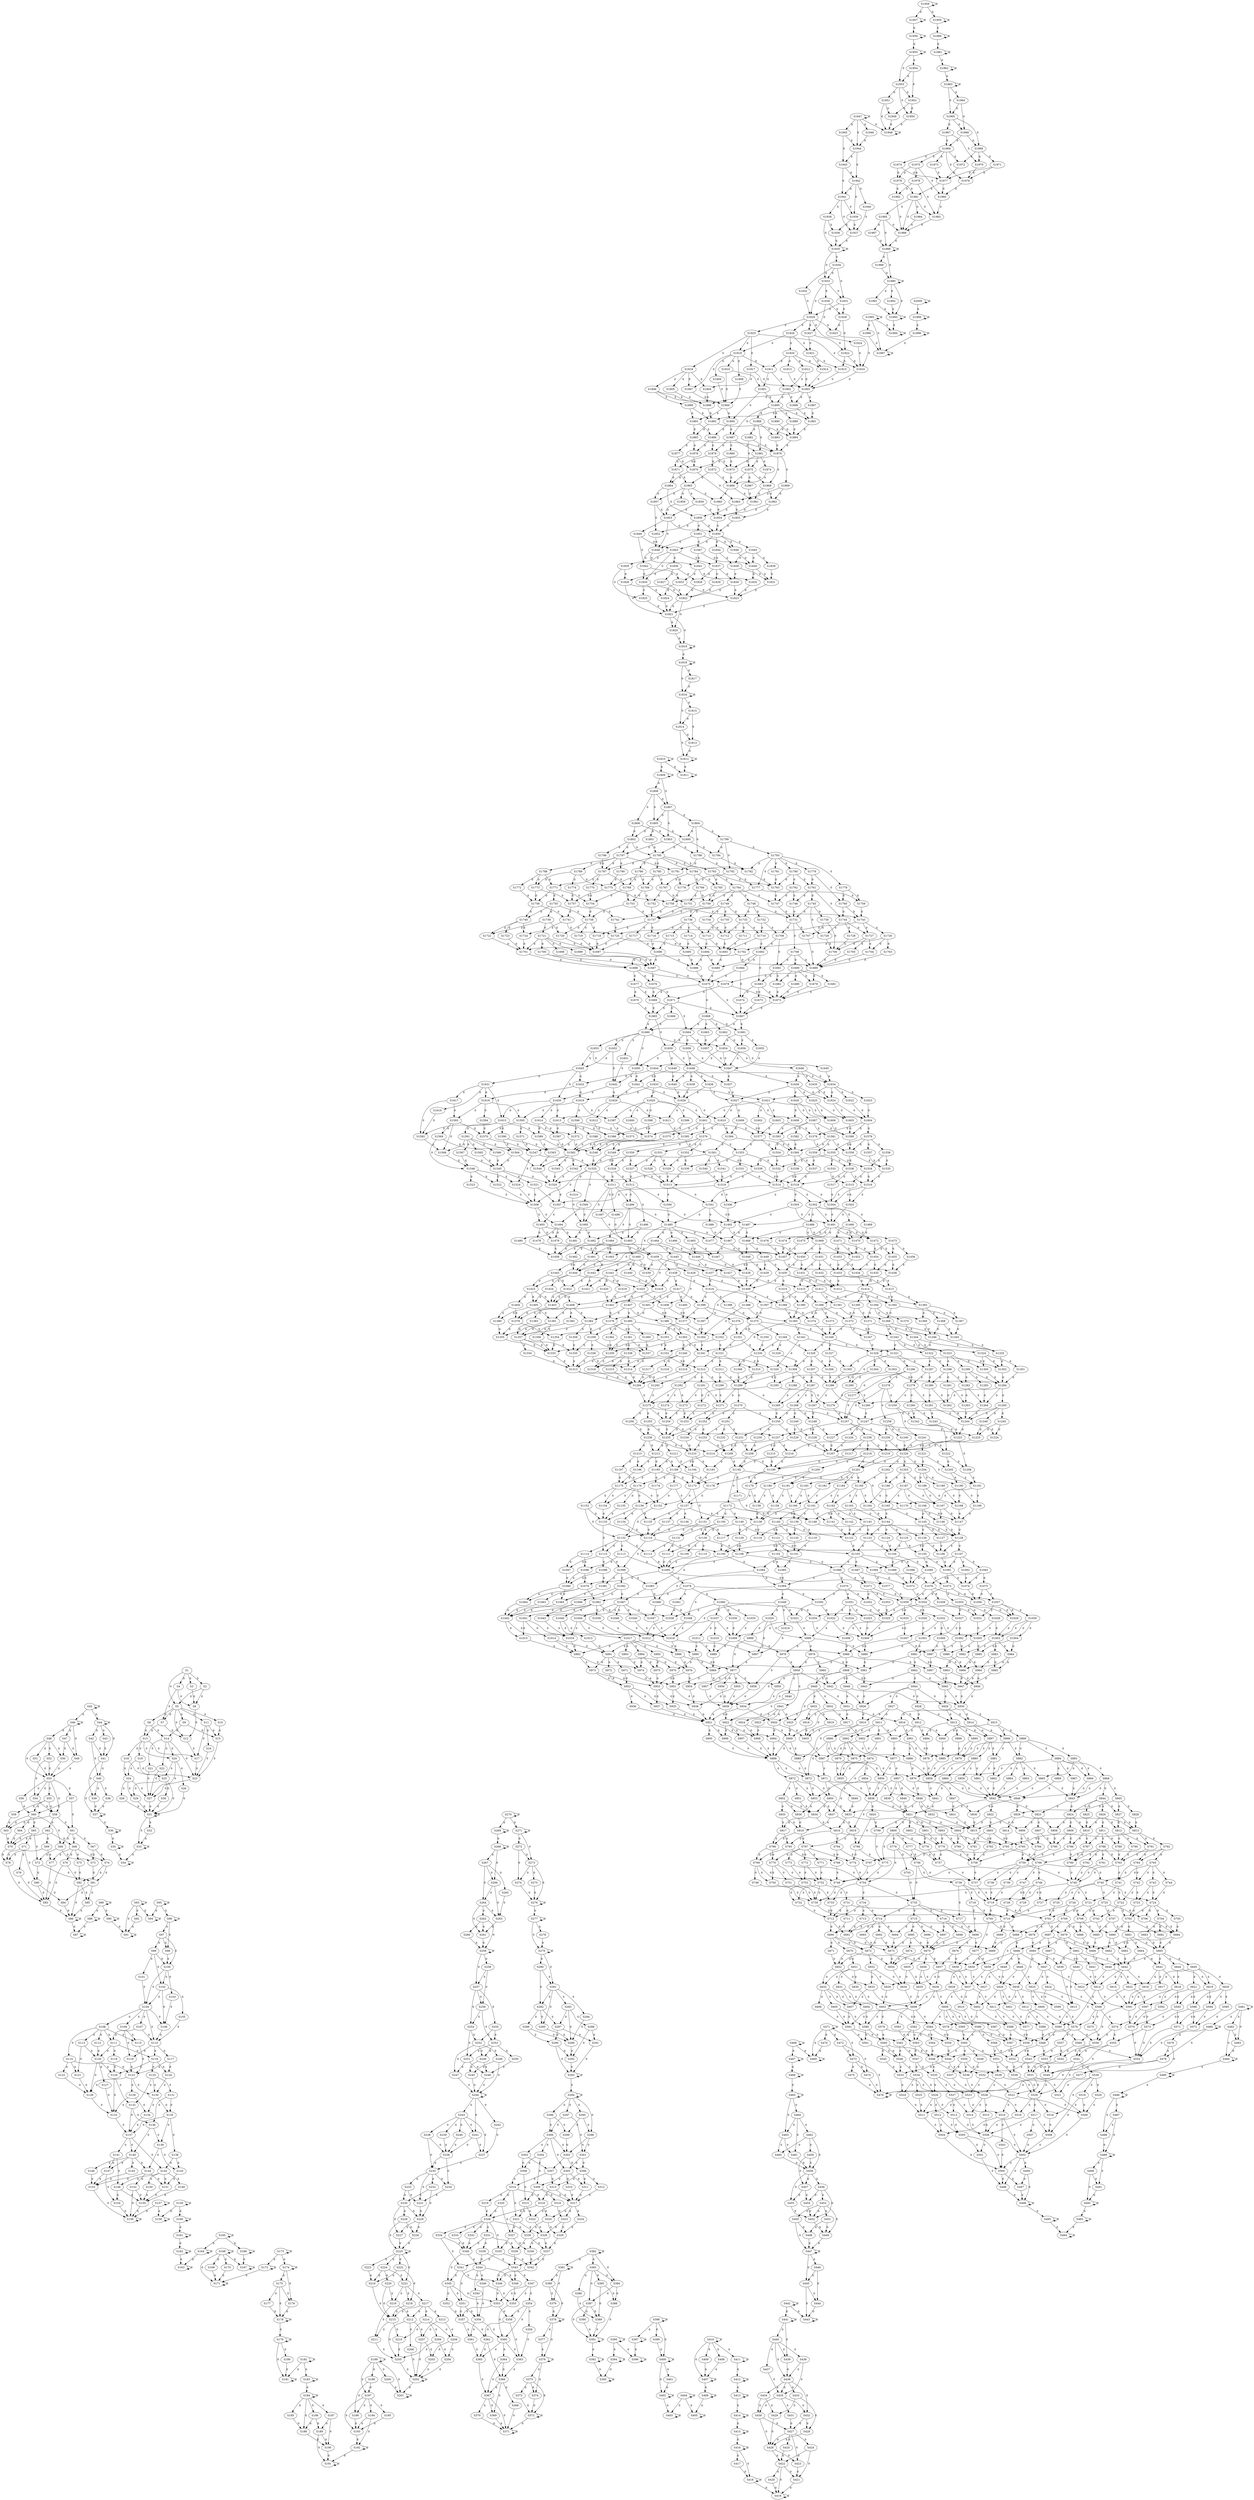 strict digraph {
	S1 -> S2 [ label = 0 ];
	S1 -> S3 [ label = 0 ];
	S1 -> S4 [ label = 0 ];
	S1 -> S5 [ label = 0 ];
	S2 -> S5 [ label = 0 ];
	S2 -> S6 [ label = 0 ];
	S3 -> S6 [ label = 0 ];
	S4 -> S6 [ label = 0 ];
	S4 -> S7 [ label = 0 ];
	S5 -> S7 [ label = 0 ];
	S5 -> S8 [ label = 0 ];
	S5 -> S9 [ label = 0 ];
	S5 -> S10 [ label = 0 ];
	S5 -> S11 [ label = 0 ];
	S5 -> S12 [ label = 0 ];
	S6 -> S12 [ label = 0 ];
	S7 -> S12 [ label = 0 ];
	S7 -> S13 [ label = 0 ];
	S8 -> S13 [ label = 0 ];
	S8 -> S14 [ label = 0 ];
	S9 -> S14 [ label = 0 ];
	S9 -> S15 [ label = 0 ];
	S10 -> S15 [ label = 0 ];
	S11 -> S15 [ label = 0 ];
	S11 -> S16 [ label = 0 ];
	S11 -> S17 [ label = 0 ];
	S12 -> S17 [ label = 0 ];
	S13 -> S17 [ label = 0 ];
	S13 -> S18 [ label = 0 ];
	S13 -> S19 [ label = 0 ];
	S13 -> S20 [ label = 0 ];
	S14 -> S20 [ label = 0 ];
	S14 -> S21 [ label = 0 ];
	S14 -> S22 [ label = 0 ];
	S14 -> S23 [ label = 0 ];
	S15 -> S23 [ label = 0 ];
	S16 -> S23 [ label = 0 ];
	S17 -> S23 [ label = 0 ];
	S18 -> S23 [ label = 0 ];
	S18 -> S24 [ label = 0 ];
	S19 -> S24 [ label = 0 ];
	S19 -> S25 [ label = 0 ];
	S20 -> S25 [ label = 0 ];
	S20 -> S26 [ label = 0 ];
	S20 -> S27 [ label = 0 ];
	S21 -> S27 [ label = 0 ];
	S22 -> S27 [ label = 0 ];
	S23 -> S27 [ label = 0 ];
	S24 -> S27 [ label = 0 ];
	S24 -> S28 [ label = 0 ];
	S24 -> S29 [ label = 0 ];
	S25 -> S29 [ label = 0 ];
	S25 -> S30 [ label = 0 ];
	S25 -> S31 [ label = 0 ];
	S26 -> S31 [ label = 0 ];
	S27 -> S31 [ label = 0 ];
	S28 -> S31 [ label = 0 ];
	S29 -> S31 [ label = 0 ];
	S30 -> S31 [ label = 0 ];
	S31 -> S31 [ label = 0 ];
	S31 -> S32 [ label = 0 ];
	S31 -> S33 [ label = 0 ];
	S32 -> S33 [ label = 0 ];
	S33 -> S33 [ label = 0 ];
	S33 -> S34 [ label = 0 ];
	S34 -> S34 [ label = 0 ];
	S35 -> S34 [ label = 0 ];
	S35 -> S35 [ label = 0 ];
	S36 -> S35 [ label = 0 ];
	S36 -> S36 [ label = 0 ];
	S37 -> S36 [ label = 0 ];
	S37 -> S37 [ label = 0 ];
	S38 -> S37 [ label = 0 ];
	S39 -> S37 [ label = 0 ];
	S40 -> S37 [ label = 0 ];
	S40 -> S38 [ label = 0 ];
	S40 -> S39 [ label = 0 ];
	S41 -> S39 [ label = 0 ];
	S41 -> S40 [ label = 0 ];
	S42 -> S40 [ label = 0 ];
	S42 -> S41 [ label = 0 ];
	S43 -> S41 [ label = 0 ];
	S44 -> S41 [ label = 0 ];
	S44 -> S42 [ label = 0 ];
	S44 -> S43 [ label = 0 ];
	S44 -> S44 [ label = 0 ];
	S45 -> S44 [ label = 0 ];
	S45 -> S45 [ label = 0 ];
	S45 -> S46 [ label = 0 ];
	S46 -> S46 [ label = 0 ];
	S46 -> S47 [ label = 0 ];
	S46 -> S48 [ label = 0 ];
	S46 -> S49 [ label = 0 ];
	S47 -> S49 [ label = 0 ];
	S47 -> S50 [ label = 0 ];
	S48 -> S50 [ label = 0 ];
	S48 -> S51 [ label = 0 ];
	S48 -> S52 [ label = 0 ];
	S48 -> S53 [ label = 0 ];
	S49 -> S53 [ label = 0 ];
	S50 -> S53 [ label = 0 ];
	S51 -> S53 [ label = 0 ];
	S52 -> S53 [ label = 0 ];
	S52 -> S54 [ label = 0 ];
	S53 -> S54 [ label = 0 ];
	S53 -> S55 [ label = 0 ];
	S53 -> S56 [ label = 0 ];
	S53 -> S57 [ label = 0 ];
	S53 -> S58 [ label = 0 ];
	S54 -> S58 [ label = 0 ];
	S55 -> S58 [ label = 0 ];
	S55 -> S59 [ label = 0 ];
	S55 -> S60 [ label = 0 ];
	S56 -> S60 [ label = 0 ];
	S57 -> S60 [ label = 0 ];
	S57 -> S61 [ label = 0 ];
	S58 -> S61 [ label = 0 ];
	S58 -> S62 [ label = 0 ];
	S58 -> S63 [ label = 0 ];
	S59 -> S63 [ label = 0 ];
	S60 -> S63 [ label = 0 ];
	S60 -> S64 [ label = 0 ];
	S60 -> S65 [ label = 0 ];
	S60 -> S66 [ label = 0 ];
	S61 -> S66 [ label = 0 ];
	S61 -> S67 [ label = 0 ];
	S61 -> S68 [ label = 0 ];
	S62 -> S68 [ label = 0 ];
	S62 -> S69 [ label = 0 ];
	S62 -> S70 [ label = 0 ];
	S63 -> S70 [ label = 0 ];
	S64 -> S70 [ label = 0 ];
	S65 -> S70 [ label = 0 ];
	S65 -> S71 [ label = 0 ];
	S65 -> S72 [ label = 0 ];
	S66 -> S72 [ label = 0 ];
	S66 -> S73 [ label = 0 ];
	S67 -> S73 [ label = 0 ];
	S67 -> S74 [ label = 0 ];
	S68 -> S74 [ label = 0 ];
	S68 -> S75 [ label = 0 ];
	S68 -> S76 [ label = 0 ];
	S68 -> S77 [ label = 0 ];
	S69 -> S77 [ label = 0 ];
	S69 -> S78 [ label = 0 ];
	S70 -> S78 [ label = 0 ];
	S71 -> S78 [ label = 0 ];
	S71 -> S79 [ label = 0 ];
	S71 -> S80 [ label = 0 ];
	S72 -> S80 [ label = 0 ];
	S72 -> S81 [ label = 0 ];
	S73 -> S81 [ label = 0 ];
	S74 -> S81 [ label = 0 ];
	S74 -> S82 [ label = 0 ];
	S75 -> S82 [ label = 0 ];
	S76 -> S82 [ label = 0 ];
	S76 -> S83 [ label = 0 ];
	S77 -> S83 [ label = 0 ];
	S78 -> S83 [ label = 0 ];
	S79 -> S83 [ label = 0 ];
	S80 -> S83 [ label = 0 ];
	S80 -> S84 [ label = 0 ];
	S81 -> S84 [ label = 0 ];
	S81 -> S85 [ label = 0 ];
	S82 -> S85 [ label = 0 ];
	S82 -> S86 [ label = 0 ];
	S83 -> S86 [ label = 0 ];
	S84 -> S86 [ label = 0 ];
	S85 -> S86 [ label = 0 ];
	S86 -> S86 [ label = 0 ];
	S86 -> S87 [ label = 0 ];
	S87 -> S87 [ label = 0 ];
	S88 -> S87 [ label = 0 ];
	S88 -> S88 [ label = 0 ];
	S89 -> S88 [ label = 0 ];
	S89 -> S89 [ label = 0 ];
	S89 -> S90 [ label = 0 ];
	S90 -> S90 [ label = 0 ];
	S90 -> S91 [ label = 0 ];
	S91 -> S91 [ label = 0 ];
	S92 -> S91 [ label = 0 ];
	S93 -> S91 [ label = 0 ];
	S93 -> S92 [ label = 0 ];
	S93 -> S93 [ label = 0 ];
	S93 -> S94 [ label = 0 ];
	S94 -> S94 [ label = 0 ];
	S95 -> S94 [ label = 0 ];
	S95 -> S95 [ label = 0 ];
	S95 -> S96 [ label = 0 ];
	S96 -> S96 [ label = 0 ];
	S96 -> S97 [ label = 0 ];
	S96 -> S98 [ label = 0 ];
	S97 -> S98 [ label = 0 ];
	S97 -> S99 [ label = 0 ];
	S97 -> S100 [ label = 0 ];
	S98 -> S100 [ label = 0 ];
	S99 -> S100 [ label = 0 ];
	S99 -> S101 [ label = 0 ];
	S99 -> S102 [ label = 0 ];
	S100 -> S102 [ label = 0 ];
	S100 -> S103 [ label = 0 ];
	S100 -> S104 [ label = 0 ];
	S101 -> S104 [ label = 0 ];
	S102 -> S104 [ label = 0 ];
	S102 -> S105 [ label = 0 ];
	S102 -> S106 [ label = 0 ];
	S103 -> S106 [ label = 0 ];
	S104 -> S106 [ label = 0 ];
	S104 -> S107 [ label = 0 ];
	S104 -> S108 [ label = 0 ];
	S104 -> S109 [ label = 0 ];
	S104 -> S110 [ label = 0 ];
	S105 -> S110 [ label = 0 ];
	S106 -> S110 [ label = 0 ];
	S107 -> S110 [ label = 0 ];
	S107 -> S111 [ label = 0 ];
	S108 -> S111 [ label = 0 ];
	S108 -> S112 [ label = 0 ];
	S108 -> S113 [ label = 0 ];
	S108 -> S114 [ label = 0 ];
	S108 -> S115 [ label = 0 ];
	S109 -> S115 [ label = 0 ];
	S109 -> S116 [ label = 0 ];
	S110 -> S116 [ label = 0 ];
	S110 -> S117 [ label = 0 ];
	S110 -> S118 [ label = 0 ];
	S111 -> S118 [ label = 0 ];
	S111 -> S119 [ label = 0 ];
	S111 -> S120 [ label = 0 ];
	S112 -> S120 [ label = 0 ];
	S113 -> S120 [ label = 0 ];
	S113 -> S121 [ label = 0 ];
	S114 -> S121 [ label = 0 ];
	S114 -> S122 [ label = 0 ];
	S114 -> S123 [ label = 0 ];
	S115 -> S123 [ label = 0 ];
	S116 -> S123 [ label = 0 ];
	S117 -> S123 [ label = 0 ];
	S117 -> S124 [ label = 0 ];
	S118 -> S124 [ label = 0 ];
	S118 -> S125 [ label = 0 ];
	S118 -> S126 [ label = 0 ];
	S119 -> S126 [ label = 0 ];
	S120 -> S126 [ label = 0 ];
	S120 -> S127 [ label = 0 ];
	S120 -> S128 [ label = 0 ];
	S121 -> S128 [ label = 0 ];
	S122 -> S128 [ label = 0 ];
	S123 -> S128 [ label = 0 ];
	S123 -> S129 [ label = 0 ];
	S123 -> S130 [ label = 0 ];
	S124 -> S130 [ label = 0 ];
	S125 -> S130 [ label = 0 ];
	S125 -> S131 [ label = 0 ];
	S125 -> S132 [ label = 0 ];
	S126 -> S132 [ label = 0 ];
	S126 -> S133 [ label = 0 ];
	S127 -> S133 [ label = 0 ];
	S128 -> S133 [ label = 0 ];
	S129 -> S133 [ label = 0 ];
	S129 -> S134 [ label = 0 ];
	S130 -> S134 [ label = 0 ];
	S130 -> S135 [ label = 0 ];
	S131 -> S135 [ label = 0 ];
	S131 -> S136 [ label = 0 ];
	S132 -> S136 [ label = 0 ];
	S132 -> S137 [ label = 0 ];
	S133 -> S137 [ label = 0 ];
	S134 -> S137 [ label = 0 ];
	S135 -> S137 [ label = 0 ];
	S135 -> S138 [ label = 0 ];
	S135 -> S139 [ label = 0 ];
	S136 -> S139 [ label = 0 ];
	S136 -> S140 [ label = 0 ];
	S137 -> S140 [ label = 0 ];
	S137 -> S141 [ label = 0 ];
	S137 -> S142 [ label = 0 ];
	S138 -> S142 [ label = 0 ];
	S138 -> S143 [ label = 0 ];
	S139 -> S143 [ label = 0 ];
	S139 -> S144 [ label = 0 ];
	S140 -> S144 [ label = 0 ];
	S140 -> S145 [ label = 0 ];
	S140 -> S146 [ label = 0 ];
	S140 -> S147 [ label = 0 ];
	S141 -> S147 [ label = 0 ];
	S141 -> S148 [ label = 0 ];
	S142 -> S148 [ label = 0 ];
	S142 -> S149 [ label = 0 ];
	S142 -> S150 [ label = 0 ];
	S142 -> S151 [ label = 0 ];
	S143 -> S151 [ label = 0 ];
	S144 -> S151 [ label = 0 ];
	S144 -> S152 [ label = 0 ];
	S144 -> S153 [ label = 0 ];
	S145 -> S153 [ label = 0 ];
	S146 -> S153 [ label = 0 ];
	S147 -> S153 [ label = 0 ];
	S147 -> S154 [ label = 0 ];
	S148 -> S154 [ label = 0 ];
	S148 -> S155 [ label = 0 ];
	S149 -> S155 [ label = 0 ];
	S150 -> S155 [ label = 0 ];
	S151 -> S155 [ label = 0 ];
	S152 -> S155 [ label = 0 ];
	S152 -> S156 [ label = 0 ];
	S153 -> S156 [ label = 0 ];
	S154 -> S156 [ label = 0 ];
	S155 -> S156 [ label = 0 ];
	S156 -> S156 [ label = 0 ];
	S157 -> S156 [ label = 0 ];
	S157 -> S157 [ label = 0 ];
	S157 -> S158 [ label = 0 ];
	S158 -> S158 [ label = 0 ];
	S159 -> S158 [ label = 0 ];
	S159 -> S159 [ label = 0 ];
	S159 -> S160 [ label = 0 ];
	S160 -> S160 [ label = 0 ];
	S160 -> S161 [ label = 0 ];
	S161 -> S161 [ label = 0 ];
	S161 -> S162 [ label = 0 ];
	S162 -> S162 [ label = 0 ];
	S162 -> S163 [ label = 0 ];
	S163 -> S163 [ label = 0 ];
	S164 -> S163 [ label = 0 ];
	S164 -> S164 [ label = 0 ];
	S165 -> S164 [ label = 0 ];
	S165 -> S165 [ label = 0 ];
	S165 -> S166 [ label = 0 ];
	S166 -> S166 [ label = 0 ];
	S166 -> S167 [ label = 0 ];
	S167 -> S167 [ label = 0 ];
	S168 -> S167 [ label = 0 ];
	S168 -> S168 [ label = 0 ];
	S168 -> S169 [ label = 0 ];
	S168 -> S170 [ label = 0 ];
	S168 -> S171 [ label = 0 ];
	S169 -> S171 [ label = 0 ];
	S170 -> S171 [ label = 0 ];
	S171 -> S171 [ label = 0 ];
	S172 -> S171 [ label = 0 ];
	S172 -> S172 [ label = 0 ];
	S173 -> S172 [ label = 0 ];
	S173 -> S173 [ label = 0 ];
	S173 -> S174 [ label = 0 ];
	S174 -> S174 [ label = 0 ];
	S174 -> S175 [ label = 0 ];
	S174 -> S176 [ label = 0 ];
	S175 -> S176 [ label = 0 ];
	S175 -> S177 [ label = 0 ];
	S175 -> S178 [ label = 0 ];
	S176 -> S178 [ label = 0 ];
	S177 -> S178 [ label = 0 ];
	S178 -> S178 [ label = 0 ];
	S178 -> S179 [ label = 0 ];
	S179 -> S179 [ label = 0 ];
	S179 -> S180 [ label = 0 ];
	S179 -> S181 [ label = 0 ];
	S180 -> S181 [ label = 0 ];
	S181 -> S181 [ label = 0 ];
	S182 -> S181 [ label = 0 ];
	S182 -> S182 [ label = 0 ];
	S182 -> S183 [ label = 0 ];
	S183 -> S183 [ label = 0 ];
	S183 -> S184 [ label = 0 ];
	S184 -> S184 [ label = 0 ];
	S184 -> S185 [ label = 0 ];
	S184 -> S186 [ label = 0 ];
	S184 -> S187 [ label = 0 ];
	S184 -> S188 [ label = 0 ];
	S185 -> S188 [ label = 0 ];
	S186 -> S188 [ label = 0 ];
	S186 -> S189 [ label = 0 ];
	S187 -> S189 [ label = 0 ];
	S187 -> S190 [ label = 0 ];
	S188 -> S190 [ label = 0 ];
	S189 -> S190 [ label = 0 ];
	S189 -> S191 [ label = 0 ];
	S190 -> S191 [ label = 0 ];
	S191 -> S191 [ label = 0 ];
	S192 -> S191 [ label = 0 ];
	S192 -> S192 [ label = 0 ];
	S193 -> S192 [ label = 0 ];
	S194 -> S192 [ label = 0 ];
	S194 -> S193 [ label = 0 ];
	S195 -> S193 [ label = 0 ];
	S196 -> S193 [ label = 0 ];
	S197 -> S193 [ label = 0 ];
	S197 -> S194 [ label = 0 ];
	S197 -> S195 [ label = 0 ];
	S197 -> S196 [ label = 0 ];
	S198 -> S196 [ label = 0 ];
	S198 -> S197 [ label = 0 ];
	S199 -> S197 [ label = 0 ];
	S199 -> S198 [ label = 0 ];
	S199 -> S199 [ label = 0 ];
	S199 -> S200 [ label = 0 ];
	S199 -> S201 [ label = 0 ];
	S200 -> S201 [ label = 0 ];
	S201 -> S201 [ label = 0 ];
	S202 -> S201 [ label = 0 ];
	S202 -> S202 [ label = 0 ];
	S203 -> S202 [ label = 0 ];
	S204 -> S202 [ label = 0 ];
	S205 -> S202 [ label = 0 ];
	S206 -> S202 [ label = 0 ];
	S207 -> S202 [ label = 0 ];
	S207 -> S203 [ label = 0 ];
	S208 -> S203 [ label = 0 ];
	S208 -> S204 [ label = 0 ];
	S209 -> S204 [ label = 0 ];
	S209 -> S205 [ label = 0 ];
	S210 -> S205 [ label = 0 ];
	S211 -> S205 [ label = 0 ];
	S212 -> S205 [ label = 0 ];
	S212 -> S206 [ label = 0 ];
	S212 -> S207 [ label = 0 ];
	S213 -> S207 [ label = 0 ];
	S213 -> S208 [ label = 0 ];
	S214 -> S208 [ label = 0 ];
	S214 -> S209 [ label = 0 ];
	S214 -> S210 [ label = 0 ];
	S215 -> S210 [ label = 0 ];
	S215 -> S211 [ label = 0 ];
	S216 -> S211 [ label = 0 ];
	S216 -> S212 [ label = 0 ];
	S217 -> S212 [ label = 0 ];
	S217 -> S213 [ label = 0 ];
	S217 -> S214 [ label = 0 ];
	S217 -> S215 [ label = 0 ];
	S218 -> S215 [ label = 0 ];
	S219 -> S215 [ label = 0 ];
	S220 -> S215 [ label = 0 ];
	S220 -> S216 [ label = 0 ];
	S221 -> S216 [ label = 0 ];
	S221 -> S217 [ label = 0 ];
	S221 -> S218 [ label = 0 ];
	S222 -> S218 [ label = 0 ];
	S222 -> S219 [ label = 0 ];
	S223 -> S219 [ label = 0 ];
	S224 -> S219 [ label = 0 ];
	S224 -> S220 [ label = 0 ];
	S224 -> S221 [ label = 0 ];
	S225 -> S221 [ label = 0 ];
	S225 -> S222 [ label = 0 ];
	S225 -> S223 [ label = 0 ];
	S225 -> S224 [ label = 0 ];
	S225 -> S225 [ label = 0 ];
	S226 -> S225 [ label = 0 ];
	S227 -> S225 [ label = 0 ];
	S228 -> S225 [ label = 0 ];
	S228 -> S226 [ label = 0 ];
	S229 -> S226 [ label = 0 ];
	S229 -> S227 [ label = 0 ];
	S230 -> S227 [ label = 0 ];
	S230 -> S228 [ label = 0 ];
	S230 -> S229 [ label = 0 ];
	S231 -> S229 [ label = 0 ];
	S232 -> S229 [ label = 0 ];
	S232 -> S230 [ label = 0 ];
	S233 -> S230 [ label = 0 ];
	S233 -> S231 [ label = 0 ];
	S234 -> S231 [ label = 0 ];
	S235 -> S231 [ label = 0 ];
	S235 -> S232 [ label = 0 ];
	S235 -> S233 [ label = 0 ];
	S235 -> S234 [ label = 0 ];
	S236 -> S234 [ label = 0 ];
	S236 -> S235 [ label = 0 ];
	S237 -> S235 [ label = 0 ];
	S238 -> S235 [ label = 0 ];
	S238 -> S236 [ label = 0 ];
	S239 -> S236 [ label = 0 ];
	S240 -> S236 [ label = 0 ];
	S241 -> S236 [ label = 0 ];
	S241 -> S237 [ label = 0 ];
	S242 -> S237 [ label = 0 ];
	S243 -> S237 [ label = 0 ];
	S243 -> S238 [ label = 0 ];
	S243 -> S239 [ label = 0 ];
	S243 -> S240 [ label = 0 ];
	S243 -> S241 [ label = 0 ];
	S244 -> S241 [ label = 0 ];
	S244 -> S242 [ label = 0 ];
	S244 -> S243 [ label = 0 ];
	S244 -> S244 [ label = 0 ];
	S245 -> S244 [ label = 0 ];
	S246 -> S244 [ label = 0 ];
	S247 -> S244 [ label = 0 ];
	S248 -> S244 [ label = 0 ];
	S248 -> S245 [ label = 0 ];
	S249 -> S245 [ label = 0 ];
	S249 -> S246 [ label = 0 ];
	S250 -> S246 [ label = 0 ];
	S251 -> S246 [ label = 0 ];
	S251 -> S247 [ label = 0 ];
	S252 -> S247 [ label = 0 ];
	S252 -> S248 [ label = 0 ];
	S252 -> S249 [ label = 0 ];
	S253 -> S249 [ label = 0 ];
	S253 -> S250 [ label = 0 ];
	S253 -> S251 [ label = 0 ];
	S254 -> S251 [ label = 0 ];
	S254 -> S252 [ label = 0 ];
	S255 -> S252 [ label = 0 ];
	S255 -> S253 [ label = 0 ];
	S256 -> S253 [ label = 0 ];
	S256 -> S254 [ label = 0 ];
	S257 -> S254 [ label = 0 ];
	S257 -> S255 [ label = 0 ];
	S257 -> S256 [ label = 0 ];
	S258 -> S256 [ label = 0 ];
	S258 -> S257 [ label = 0 ];
	S259 -> S257 [ label = 0 ];
	S259 -> S258 [ label = 0 ];
	S259 -> S259 [ label = 0 ];
	S260 -> S259 [ label = 0 ];
	S261 -> S259 [ label = 0 ];
	S262 -> S259 [ label = 0 ];
	S262 -> S260 [ label = 0 ];
	S262 -> S261 [ label = 0 ];
	S263 -> S261 [ label = 0 ];
	S264 -> S261 [ label = 0 ];
	S264 -> S262 [ label = 0 ];
	S264 -> S263 [ label = 0 ];
	S265 -> S263 [ label = 0 ];
	S266 -> S263 [ label = 0 ];
	S266 -> S264 [ label = 0 ];
	S267 -> S264 [ label = 0 ];
	S267 -> S265 [ label = 0 ];
	S267 -> S266 [ label = 0 ];
	S268 -> S266 [ label = 0 ];
	S268 -> S267 [ label = 0 ];
	S268 -> S268 [ label = 0 ];
	S269 -> S268 [ label = 0 ];
	S269 -> S269 [ label = 0 ];
	S270 -> S269 [ label = 0 ];
	S270 -> S270 [ label = 0 ];
	S270 -> S271 [ label = 0 ];
	S271 -> S271 [ label = 0 ];
	S271 -> S272 [ label = 0 ];
	S271 -> S273 [ label = 0 ];
	S272 -> S273 [ label = 0 ];
	S272 -> S274 [ label = 0 ];
	S273 -> S274 [ label = 0 ];
	S273 -> S275 [ label = 0 ];
	S273 -> S276 [ label = 0 ];
	S274 -> S276 [ label = 0 ];
	S275 -> S276 [ label = 0 ];
	S276 -> S276 [ label = 0 ];
	S276 -> S277 [ label = 0 ];
	S277 -> S277 [ label = 0 ];
	S277 -> S278 [ label = 0 ];
	S277 -> S279 [ label = 0 ];
	S278 -> S279 [ label = 0 ];
	S279 -> S279 [ label = 0 ];
	S279 -> S280 [ label = 0 ];
	S279 -> S281 [ label = 0 ];
	S280 -> S281 [ label = 0 ];
	S280 -> S282 [ label = 0 ];
	S281 -> S282 [ label = 0 ];
	S281 -> S283 [ label = 0 ];
	S281 -> S284 [ label = 0 ];
	S281 -> S285 [ label = 0 ];
	S282 -> S285 [ label = 0 ];
	S282 -> S286 [ label = 0 ];
	S282 -> S287 [ label = 0 ];
	S283 -> S287 [ label = 0 ];
	S283 -> S288 [ label = 0 ];
	S283 -> S289 [ label = 0 ];
	S284 -> S289 [ label = 0 ];
	S285 -> S289 [ label = 0 ];
	S286 -> S289 [ label = 0 ];
	S286 -> S290 [ label = 0 ];
	S287 -> S290 [ label = 0 ];
	S287 -> S291 [ label = 0 ];
	S288 -> S291 [ label = 0 ];
	S288 -> S292 [ label = 0 ];
	S289 -> S292 [ label = 0 ];
	S290 -> S292 [ label = 0 ];
	S290 -> S293 [ label = 0 ];
	S291 -> S293 [ label = 0 ];
	S292 -> S293 [ label = 0 ];
	S293 -> S293 [ label = 0 ];
	S293 -> S294 [ label = 0 ];
	S294 -> S294 [ label = 0 ];
	S294 -> S295 [ label = 0 ];
	S294 -> S296 [ label = 0 ];
	S294 -> S297 [ label = 0 ];
	S294 -> S298 [ label = 0 ];
	S295 -> S298 [ label = 0 ];
	S295 -> S299 [ label = 0 ];
	S296 -> S299 [ label = 0 ];
	S296 -> S300 [ label = 0 ];
	S297 -> S300 [ label = 0 ];
	S297 -> S301 [ label = 0 ];
	S298 -> S301 [ label = 0 ];
	S298 -> S302 [ label = 0 ];
	S299 -> S302 [ label = 0 ];
	S300 -> S302 [ label = 0 ];
	S300 -> S303 [ label = 0 ];
	S300 -> S304 [ label = 0 ];
	S300 -> S305 [ label = 0 ];
	S301 -> S305 [ label = 0 ];
	S301 -> S306 [ label = 0 ];
	S302 -> S306 [ label = 0 ];
	S302 -> S307 [ label = 0 ];
	S303 -> S307 [ label = 0 ];
	S303 -> S308 [ label = 0 ];
	S304 -> S308 [ label = 0 ];
	S304 -> S309 [ label = 0 ];
	S305 -> S309 [ label = 0 ];
	S305 -> S310 [ label = 0 ];
	S305 -> S311 [ label = 0 ];
	S306 -> S311 [ label = 0 ];
	S306 -> S312 [ label = 0 ];
	S306 -> S313 [ label = 0 ];
	S307 -> S313 [ label = 0 ];
	S307 -> S314 [ label = 0 ];
	S308 -> S314 [ label = 0 ];
	S308 -> S315 [ label = 0 ];
	S309 -> S315 [ label = 0 ];
	S309 -> S316 [ label = 0 ];
	S309 -> S317 [ label = 0 ];
	S310 -> S317 [ label = 0 ];
	S311 -> S317 [ label = 0 ];
	S312 -> S317 [ label = 0 ];
	S313 -> S317 [ label = 0 ];
	S313 -> S318 [ label = 0 ];
	S314 -> S318 [ label = 0 ];
	S314 -> S319 [ label = 0 ];
	S314 -> S320 [ label = 0 ];
	S314 -> S321 [ label = 0 ];
	S315 -> S321 [ label = 0 ];
	S315 -> S322 [ label = 0 ];
	S316 -> S322 [ label = 0 ];
	S316 -> S323 [ label = 0 ];
	S317 -> S323 [ label = 0 ];
	S317 -> S324 [ label = 0 ];
	S317 -> S325 [ label = 0 ];
	S318 -> S325 [ label = 0 ];
	S318 -> S326 [ label = 0 ];
	S319 -> S326 [ label = 0 ];
	S320 -> S326 [ label = 0 ];
	S320 -> S327 [ label = 0 ];
	S321 -> S327 [ label = 0 ];
	S321 -> S328 [ label = 0 ];
	S322 -> S328 [ label = 0 ];
	S323 -> S328 [ label = 0 ];
	S323 -> S329 [ label = 0 ];
	S324 -> S329 [ label = 0 ];
	S325 -> S329 [ label = 0 ];
	S325 -> S330 [ label = 0 ];
	S326 -> S330 [ label = 0 ];
	S326 -> S331 [ label = 0 ];
	S326 -> S332 [ label = 0 ];
	S326 -> S333 [ label = 0 ];
	S326 -> S334 [ label = 0 ];
	S326 -> S335 [ label = 0 ];
	S327 -> S335 [ label = 0 ];
	S327 -> S336 [ label = 0 ];
	S328 -> S336 [ label = 0 ];
	S328 -> S337 [ label = 0 ];
	S329 -> S337 [ label = 0 ];
	S330 -> S337 [ label = 0 ];
	S330 -> S338 [ label = 0 ];
	S331 -> S338 [ label = 0 ];
	S331 -> S339 [ label = 0 ];
	S331 -> S340 [ label = 0 ];
	S332 -> S340 [ label = 0 ];
	S333 -> S340 [ label = 0 ];
	S334 -> S340 [ label = 0 ];
	S334 -> S341 [ label = 0 ];
	S335 -> S341 [ label = 0 ];
	S335 -> S342 [ label = 0 ];
	S336 -> S342 [ label = 0 ];
	S337 -> S342 [ label = 0 ];
	S337 -> S343 [ label = 0 ];
	S338 -> S343 [ label = 0 ];
	S339 -> S343 [ label = 0 ];
	S339 -> S344 [ label = 0 ];
	S340 -> S344 [ label = 0 ];
	S340 -> S345 [ label = 0 ];
	S341 -> S345 [ label = 0 ];
	S341 -> S346 [ label = 0 ];
	S342 -> S346 [ label = 0 ];
	S343 -> S346 [ label = 0 ];
	S343 -> S347 [ label = 0 ];
	S343 -> S348 [ label = 0 ];
	S344 -> S348 [ label = 0 ];
	S344 -> S349 [ label = 0 ];
	S344 -> S350 [ label = 0 ];
	S344 -> S351 [ label = 0 ];
	S345 -> S351 [ label = 0 ];
	S345 -> S352 [ label = 0 ];
	S345 -> S353 [ label = 0 ];
	S346 -> S353 [ label = 0 ];
	S347 -> S353 [ label = 0 ];
	S347 -> S354 [ label = 0 ];
	S347 -> S355 [ label = 0 ];
	S348 -> S355 [ label = 0 ];
	S349 -> S355 [ label = 0 ];
	S349 -> S356 [ label = 0 ];
	S350 -> S356 [ label = 0 ];
	S351 -> S356 [ label = 0 ];
	S351 -> S357 [ label = 0 ];
	S352 -> S357 [ label = 0 ];
	S353 -> S357 [ label = 0 ];
	S353 -> S358 [ label = 0 ];
	S354 -> S358 [ label = 0 ];
	S354 -> S359 [ label = 0 ];
	S354 -> S360 [ label = 0 ];
	S355 -> S360 [ label = 0 ];
	S356 -> S360 [ label = 0 ];
	S356 -> S361 [ label = 0 ];
	S357 -> S361 [ label = 0 ];
	S357 -> S362 [ label = 0 ];
	S358 -> S362 [ label = 0 ];
	S358 -> S363 [ label = 0 ];
	S359 -> S363 [ label = 0 ];
	S360 -> S363 [ label = 0 ];
	S360 -> S364 [ label = 0 ];
	S360 -> S365 [ label = 0 ];
	S361 -> S365 [ label = 0 ];
	S362 -> S365 [ label = 0 ];
	S362 -> S366 [ label = 0 ];
	S363 -> S366 [ label = 0 ];
	S364 -> S366 [ label = 0 ];
	S364 -> S367 [ label = 0 ];
	S365 -> S367 [ label = 0 ];
	S366 -> S367 [ label = 0 ];
	S366 -> S368 [ label = 0 ];
	S366 -> S369 [ label = 0 ];
	S367 -> S369 [ label = 0 ];
	S367 -> S370 [ label = 0 ];
	S367 -> S371 [ label = 0 ];
	S368 -> S371 [ label = 0 ];
	S369 -> S371 [ label = 0 ];
	S370 -> S371 [ label = 0 ];
	S371 -> S371 [ label = 0 ];
	S372 -> S371 [ label = 0 ];
	S372 -> S372 [ label = 0 ];
	S373 -> S372 [ label = 0 ];
	S374 -> S372 [ label = 0 ];
	S375 -> S372 [ label = 0 ];
	S375 -> S373 [ label = 0 ];
	S375 -> S374 [ label = 0 ];
	S376 -> S374 [ label = 0 ];
	S376 -> S375 [ label = 0 ];
	S376 -> S376 [ label = 0 ];
	S377 -> S376 [ label = 0 ];
	S378 -> S376 [ label = 0 ];
	S378 -> S377 [ label = 0 ];
	S378 -> S378 [ label = 0 ];
	S379 -> S378 [ label = 0 ];
	S380 -> S378 [ label = 0 ];
	S380 -> S379 [ label = 0 ];
	S381 -> S379 [ label = 0 ];
	S381 -> S380 [ label = 0 ];
	S381 -> S381 [ label = 0 ];
	S382 -> S381 [ label = 0 ];
	S382 -> S382 [ label = 0 ];
	S382 -> S383 [ label = 0 ];
	S382 -> S384 [ label = 0 ];
	S383 -> S384 [ label = 0 ];
	S383 -> S385 [ label = 0 ];
	S383 -> S386 [ label = 0 ];
	S383 -> S387 [ label = 0 ];
	S384 -> S387 [ label = 0 ];
	S384 -> S388 [ label = 0 ];
	S385 -> S388 [ label = 0 ];
	S385 -> S389 [ label = 0 ];
	S386 -> S389 [ label = 0 ];
	S387 -> S389 [ label = 0 ];
	S387 -> S390 [ label = 0 ];
	S387 -> S391 [ label = 0 ];
	S388 -> S391 [ label = 0 ];
	S389 -> S391 [ label = 0 ];
	S390 -> S391 [ label = 0 ];
	S391 -> S391 [ label = 0 ];
	S391 -> S392 [ label = 0 ];
	S392 -> S392 [ label = 0 ];
	S392 -> S393 [ label = 0 ];
	S393 -> S393 [ label = 0 ];
	S394 -> S393 [ label = 0 ];
	S394 -> S394 [ label = 0 ];
	S395 -> S394 [ label = 0 ];
	S395 -> S395 [ label = 0 ];
	S395 -> S396 [ label = 0 ];
	S396 -> S396 [ label = 0 ];
	S397 -> S396 [ label = 0 ];
	S397 -> S397 [ label = 0 ];
	S398 -> S397 [ label = 0 ];
	S398 -> S398 [ label = 0 ];
	S398 -> S399 [ label = 0 ];
	S398 -> S400 [ label = 0 ];
	S399 -> S400 [ label = 0 ];
	S400 -> S400 [ label = 0 ];
	S400 -> S401 [ label = 0 ];
	S400 -> S402 [ label = 0 ];
	S401 -> S402 [ label = 0 ];
	S402 -> S402 [ label = 0 ];
	S402 -> S403 [ label = 0 ];
	S403 -> S403 [ label = 0 ];
	S404 -> S403 [ label = 0 ];
	S404 -> S404 [ label = 0 ];
	S404 -> S405 [ label = 0 ];
	S405 -> S405 [ label = 0 ];
	S406 -> S405 [ label = 0 ];
	S406 -> S406 [ label = 0 ];
	S407 -> S406 [ label = 0 ];
	S407 -> S407 [ label = 0 ];
	S408 -> S407 [ label = 0 ];
	S409 -> S407 [ label = 0 ];
	S410 -> S407 [ label = 0 ];
	S410 -> S408 [ label = 0 ];
	S410 -> S409 [ label = 0 ];
	S410 -> S410 [ label = 0 ];
	S410 -> S411 [ label = 0 ];
	S411 -> S411 [ label = 0 ];
	S411 -> S412 [ label = 0 ];
	S412 -> S412 [ label = 0 ];
	S412 -> S413 [ label = 0 ];
	S413 -> S413 [ label = 0 ];
	S413 -> S414 [ label = 0 ];
	S414 -> S414 [ label = 0 ];
	S414 -> S415 [ label = 0 ];
	S415 -> S415 [ label = 0 ];
	S415 -> S416 [ label = 0 ];
	S416 -> S416 [ label = 0 ];
	S416 -> S417 [ label = 0 ];
	S416 -> S418 [ label = 0 ];
	S417 -> S418 [ label = 0 ];
	S418 -> S418 [ label = 0 ];
	S418 -> S419 [ label = 0 ];
	S419 -> S419 [ label = 0 ];
	S420 -> S419 [ label = 0 ];
	S421 -> S419 [ label = 0 ];
	S422 -> S419 [ label = 0 ];
	S422 -> S420 [ label = 0 ];
	S422 -> S421 [ label = 0 ];
	S423 -> S421 [ label = 0 ];
	S424 -> S421 [ label = 0 ];
	S424 -> S422 [ label = 0 ];
	S425 -> S422 [ label = 0 ];
	S426 -> S422 [ label = 0 ];
	S426 -> S423 [ label = 0 ];
	S427 -> S423 [ label = 0 ];
	S427 -> S424 [ label = 0 ];
	S427 -> S425 [ label = 0 ];
	S427 -> S426 [ label = 0 ];
	S428 -> S426 [ label = 0 ];
	S429 -> S426 [ label = 0 ];
	S430 -> S426 [ label = 0 ];
	S430 -> S427 [ label = 0 ];
	S431 -> S427 [ label = 0 ];
	S432 -> S427 [ label = 0 ];
	S432 -> S428 [ label = 0 ];
	S433 -> S428 [ label = 0 ];
	S433 -> S429 [ label = 0 ];
	S434 -> S429 [ label = 0 ];
	S434 -> S430 [ label = 0 ];
	S435 -> S430 [ label = 0 ];
	S435 -> S431 [ label = 0 ];
	S435 -> S432 [ label = 0 ];
	S436 -> S432 [ label = 0 ];
	S436 -> S433 [ label = 0 ];
	S436 -> S434 [ label = 0 ];
	S436 -> S435 [ label = 0 ];
	S437 -> S435 [ label = 0 ];
	S438 -> S435 [ label = 0 ];
	S438 -> S436 [ label = 0 ];
	S439 -> S436 [ label = 0 ];
	S440 -> S436 [ label = 0 ];
	S440 -> S437 [ label = 0 ];
	S440 -> S438 [ label = 0 ];
	S440 -> S439 [ label = 0 ];
	S441 -> S439 [ label = 0 ];
	S441 -> S440 [ label = 0 ];
	S441 -> S441 [ label = 0 ];
	S442 -> S441 [ label = 0 ];
	S442 -> S442 [ label = 0 ];
	S442 -> S443 [ label = 0 ];
	S443 -> S443 [ label = 0 ];
	S444 -> S443 [ label = 0 ];
	S445 -> S443 [ label = 0 ];
	S445 -> S444 [ label = 0 ];
	S446 -> S444 [ label = 0 ];
	S446 -> S445 [ label = 0 ];
	S447 -> S445 [ label = 0 ];
	S447 -> S446 [ label = 0 ];
	S447 -> S447 [ label = 0 ];
	S448 -> S447 [ label = 0 ];
	S449 -> S447 [ label = 0 ];
	S450 -> S447 [ label = 0 ];
	S450 -> S448 [ label = 0 ];
	S451 -> S448 [ label = 0 ];
	S451 -> S449 [ label = 0 ];
	S452 -> S449 [ label = 0 ];
	S453 -> S449 [ label = 0 ];
	S453 -> S450 [ label = 0 ];
	S453 -> S451 [ label = 0 ];
	S453 -> S452 [ label = 0 ];
	S454 -> S452 [ label = 0 ];
	S455 -> S452 [ label = 0 ];
	S456 -> S452 [ label = 0 ];
	S456 -> S453 [ label = 0 ];
	S456 -> S454 [ label = 0 ];
	S457 -> S454 [ label = 0 ];
	S457 -> S455 [ label = 0 ];
	S458 -> S455 [ label = 0 ];
	S458 -> S456 [ label = 0 ];
	S458 -> S457 [ label = 0 ];
	S459 -> S457 [ label = 0 ];
	S459 -> S458 [ label = 0 ];
	S460 -> S458 [ label = 0 ];
	S461 -> S458 [ label = 0 ];
	S462 -> S458 [ label = 0 ];
	S462 -> S459 [ label = 0 ];
	S462 -> S460 [ label = 0 ];
	S463 -> S460 [ label = 0 ];
	S463 -> S461 [ label = 0 ];
	S464 -> S461 [ label = 0 ];
	S464 -> S462 [ label = 0 ];
	S464 -> S463 [ label = 0 ];
	S465 -> S463 [ label = 0 ];
	S465 -> S464 [ label = 0 ];
	S465 -> S465 [ label = 0 ];
	S466 -> S465 [ label = 0 ];
	S466 -> S466 [ label = 0 ];
	S467 -> S466 [ label = 0 ];
	S467 -> S467 [ label = 0 ];
	S468 -> S467 [ label = 0 ];
	S468 -> S468 [ label = 0 ];
	S468 -> S469 [ label = 0 ];
	S469 -> S469 [ label = 0 ];
	S470 -> S469 [ label = 0 ];
	S471 -> S469 [ label = 0 ];
	S471 -> S470 [ label = 0 ];
	S471 -> S471 [ label = 0 ];
	S471 -> S472 [ label = 0 ];
	S471 -> S473 [ label = 0 ];
	S472 -> S473 [ label = 0 ];
	S472 -> S474 [ label = 0 ];
	S473 -> S474 [ label = 0 ];
	S473 -> S475 [ label = 0 ];
	S473 -> S476 [ label = 0 ];
	S474 -> S476 [ label = 0 ];
	S475 -> S476 [ label = 0 ];
	S476 -> S476 [ label = 0 ];
	S477 -> S476 [ label = 0 ];
	S478 -> S476 [ label = 0 ];
	S478 -> S477 [ label = 0 ];
	S479 -> S477 [ label = 0 ];
	S479 -> S478 [ label = 0 ];
	S480 -> S478 [ label = 0 ];
	S480 -> S479 [ label = 0 ];
	S480 -> S480 [ label = 0 ];
	S481 -> S480 [ label = 0 ];
	S481 -> S481 [ label = 0 ];
	S481 -> S482 [ label = 0 ];
	S481 -> S483 [ label = 0 ];
	S482 -> S483 [ label = 0 ];
	S482 -> S484 [ label = 0 ];
	S483 -> S484 [ label = 0 ];
	S484 -> S484 [ label = 0 ];
	S484 -> S485 [ label = 0 ];
	S485 -> S485 [ label = 0 ];
	S485 -> S486 [ label = 0 ];
	S486 -> S486 [ label = 0 ];
	S486 -> S487 [ label = 0 ];
	S486 -> S488 [ label = 0 ];
	S487 -> S488 [ label = 0 ];
	S487 -> S489 [ label = 0 ];
	S488 -> S489 [ label = 0 ];
	S489 -> S489 [ label = 0 ];
	S489 -> S490 [ label = 0 ];
	S489 -> S491 [ label = 0 ];
	S490 -> S491 [ label = 0 ];
	S490 -> S492 [ label = 0 ];
	S491 -> S492 [ label = 0 ];
	S492 -> S492 [ label = 0 ];
	S492 -> S493 [ label = 0 ];
	S493 -> S493 [ label = 0 ];
	S493 -> S494 [ label = 0 ];
	S494 -> S494 [ label = 0 ];
	S495 -> S494 [ label = 0 ];
	S495 -> S495 [ label = 0 ];
	S496 -> S495 [ label = 0 ];
	S496 -> S496 [ label = 0 ];
	S497 -> S496 [ label = 0 ];
	S498 -> S496 [ label = 0 ];
	S499 -> S496 [ label = 0 ];
	S499 -> S497 [ label = 0 ];
	S500 -> S497 [ label = 0 ];
	S500 -> S498 [ label = 0 ];
	S501 -> S498 [ label = 0 ];
	S502 -> S498 [ label = 0 ];
	S502 -> S499 [ label = 0 ];
	S502 -> S500 [ label = 0 ];
	S503 -> S500 [ label = 0 ];
	S504 -> S500 [ label = 0 ];
	S505 -> S500 [ label = 0 ];
	S505 -> S501 [ label = 0 ];
	S506 -> S501 [ label = 0 ];
	S506 -> S502 [ label = 0 ];
	S507 -> S502 [ label = 0 ];
	S508 -> S502 [ label = 0 ];
	S509 -> S502 [ label = 0 ];
	S510 -> S502 [ label = 0 ];
	S510 -> S503 [ label = 0 ];
	S510 -> S504 [ label = 0 ];
	S511 -> S504 [ label = 0 ];
	S512 -> S504 [ label = 0 ];
	S512 -> S505 [ label = 0 ];
	S513 -> S505 [ label = 0 ];
	S513 -> S506 [ label = 0 ];
	S514 -> S506 [ label = 0 ];
	S515 -> S506 [ label = 0 ];
	S516 -> S506 [ label = 0 ];
	S517 -> S506 [ label = 0 ];
	S517 -> S507 [ label = 0 ];
	S517 -> S508 [ label = 0 ];
	S518 -> S508 [ label = 0 ];
	S519 -> S508 [ label = 0 ];
	S519 -> S509 [ label = 0 ];
	S520 -> S509 [ label = 0 ];
	S521 -> S509 [ label = 0 ];
	S522 -> S509 [ label = 0 ];
	S522 -> S510 [ label = 0 ];
	S523 -> S510 [ label = 0 ];
	S523 -> S511 [ label = 0 ];
	S524 -> S511 [ label = 0 ];
	S525 -> S511 [ label = 0 ];
	S526 -> S511 [ label = 0 ];
	S526 -> S512 [ label = 0 ];
	S526 -> S513 [ label = 0 ];
	S527 -> S513 [ label = 0 ];
	S527 -> S514 [ label = 0 ];
	S528 -> S514 [ label = 0 ];
	S528 -> S515 [ label = 0 ];
	S528 -> S516 [ label = 0 ];
	S529 -> S516 [ label = 0 ];
	S529 -> S517 [ label = 0 ];
	S529 -> S518 [ label = 0 ];
	S530 -> S518 [ label = 0 ];
	S530 -> S519 [ label = 0 ];
	S530 -> S520 [ label = 0 ];
	S530 -> S521 [ label = 0 ];
	S531 -> S521 [ label = 0 ];
	S531 -> S522 [ label = 0 ];
	S532 -> S522 [ label = 0 ];
	S532 -> S523 [ label = 0 ];
	S533 -> S523 [ label = 0 ];
	S533 -> S524 [ label = 0 ];
	S534 -> S524 [ label = 0 ];
	S534 -> S525 [ label = 0 ];
	S534 -> S526 [ label = 0 ];
	S535 -> S526 [ label = 0 ];
	S535 -> S527 [ label = 0 ];
	S535 -> S528 [ label = 0 ];
	S536 -> S528 [ label = 0 ];
	S537 -> S528 [ label = 0 ];
	S538 -> S528 [ label = 0 ];
	S538 -> S529 [ label = 0 ];
	S539 -> S529 [ label = 0 ];
	S540 -> S529 [ label = 0 ];
	S541 -> S529 [ label = 0 ];
	S541 -> S530 [ label = 0 ];
	S541 -> S531 [ label = 0 ];
	S542 -> S531 [ label = 0 ];
	S543 -> S531 [ label = 0 ];
	S543 -> S532 [ label = 0 ];
	S544 -> S532 [ label = 0 ];
	S544 -> S533 [ label = 0 ];
	S545 -> S533 [ label = 0 ];
	S546 -> S533 [ label = 0 ];
	S546 -> S534 [ label = 0 ];
	S547 -> S534 [ label = 0 ];
	S547 -> S535 [ label = 0 ];
	S548 -> S535 [ label = 0 ];
	S548 -> S536 [ label = 0 ];
	S549 -> S536 [ label = 0 ];
	S550 -> S536 [ label = 0 ];
	S550 -> S537 [ label = 0 ];
	S550 -> S538 [ label = 0 ];
	S551 -> S538 [ label = 0 ];
	S551 -> S539 [ label = 0 ];
	S552 -> S539 [ label = 0 ];
	S552 -> S540 [ label = 0 ];
	S553 -> S540 [ label = 0 ];
	S554 -> S540 [ label = 0 ];
	S555 -> S540 [ label = 0 ];
	S555 -> S541 [ label = 0 ];
	S556 -> S541 [ label = 0 ];
	S556 -> S542 [ label = 0 ];
	S557 -> S542 [ label = 0 ];
	S557 -> S543 [ label = 0 ];
	S558 -> S543 [ label = 0 ];
	S558 -> S544 [ label = 0 ];
	S559 -> S544 [ label = 0 ];
	S560 -> S544 [ label = 0 ];
	S560 -> S545 [ label = 0 ];
	S560 -> S546 [ label = 0 ];
	S561 -> S546 [ label = 0 ];
	S562 -> S546 [ label = 0 ];
	S562 -> S547 [ label = 0 ];
	S563 -> S547 [ label = 0 ];
	S563 -> S548 [ label = 0 ];
	S564 -> S548 [ label = 0 ];
	S565 -> S548 [ label = 0 ];
	S565 -> S549 [ label = 0 ];
	S565 -> S550 [ label = 0 ];
	S565 -> S551 [ label = 0 ];
	S566 -> S551 [ label = 0 ];
	S566 -> S552 [ label = 0 ];
	S567 -> S552 [ label = 0 ];
	S568 -> S552 [ label = 0 ];
	S568 -> S553 [ label = 0 ];
	S569 -> S553 [ label = 0 ];
	S569 -> S554 [ label = 0 ];
	S570 -> S554 [ label = 0 ];
	S571 -> S554 [ label = 0 ];
	S572 -> S554 [ label = 0 ];
	S573 -> S554 [ label = 0 ];
	S573 -> S555 [ label = 0 ];
	S574 -> S555 [ label = 0 ];
	S574 -> S556 [ label = 0 ];
	S575 -> S556 [ label = 0 ];
	S576 -> S556 [ label = 0 ];
	S576 -> S557 [ label = 0 ];
	S576 -> S558 [ label = 0 ];
	S577 -> S558 [ label = 0 ];
	S578 -> S558 [ label = 0 ];
	S578 -> S559 [ label = 0 ];
	S579 -> S559 [ label = 0 ];
	S579 -> S560 [ label = 0 ];
	S580 -> S560 [ label = 0 ];
	S580 -> S561 [ label = 0 ];
	S581 -> S561 [ label = 0 ];
	S581 -> S562 [ label = 0 ];
	S582 -> S562 [ label = 0 ];
	S582 -> S563 [ label = 0 ];
	S583 -> S563 [ label = 0 ];
	S584 -> S563 [ label = 0 ];
	S584 -> S564 [ label = 0 ];
	S584 -> S565 [ label = 0 ];
	S585 -> S565 [ label = 0 ];
	S586 -> S565 [ label = 0 ];
	S586 -> S566 [ label = 0 ];
	S586 -> S567 [ label = 0 ];
	S587 -> S567 [ label = 0 ];
	S588 -> S567 [ label = 0 ];
	S588 -> S568 [ label = 0 ];
	S589 -> S568 [ label = 0 ];
	S590 -> S568 [ label = 0 ];
	S590 -> S569 [ label = 0 ];
	S591 -> S569 [ label = 0 ];
	S591 -> S570 [ label = 0 ];
	S592 -> S570 [ label = 0 ];
	S593 -> S570 [ label = 0 ];
	S593 -> S571 [ label = 0 ];
	S594 -> S571 [ label = 0 ];
	S594 -> S572 [ label = 0 ];
	S595 -> S572 [ label = 0 ];
	S596 -> S572 [ label = 0 ];
	S596 -> S573 [ label = 0 ];
	S597 -> S573 [ label = 0 ];
	S597 -> S574 [ label = 0 ];
	S598 -> S574 [ label = 0 ];
	S598 -> S575 [ label = 0 ];
	S598 -> S576 [ label = 0 ];
	S599 -> S576 [ label = 0 ];
	S600 -> S576 [ label = 0 ];
	S600 -> S577 [ label = 0 ];
	S601 -> S577 [ label = 0 ];
	S602 -> S577 [ label = 0 ];
	S602 -> S578 [ label = 0 ];
	S603 -> S578 [ label = 0 ];
	S603 -> S579 [ label = 0 ];
	S603 -> S580 [ label = 0 ];
	S604 -> S580 [ label = 0 ];
	S605 -> S580 [ label = 0 ];
	S605 -> S581 [ label = 0 ];
	S606 -> S581 [ label = 0 ];
	S607 -> S581 [ label = 0 ];
	S608 -> S581 [ label = 0 ];
	S608 -> S582 [ label = 0 ];
	S608 -> S583 [ label = 0 ];
	S608 -> S584 [ label = 0 ];
	S609 -> S584 [ label = 0 ];
	S609 -> S585 [ label = 0 ];
	S609 -> S586 [ label = 0 ];
	S609 -> S587 [ label = 0 ];
	S609 -> S588 [ label = 0 ];
	S610 -> S588 [ label = 0 ];
	S611 -> S588 [ label = 0 ];
	S611 -> S589 [ label = 0 ];
	S612 -> S589 [ label = 0 ];
	S612 -> S590 [ label = 0 ];
	S613 -> S590 [ label = 0 ];
	S614 -> S590 [ label = 0 ];
	S614 -> S591 [ label = 0 ];
	S615 -> S591 [ label = 0 ];
	S616 -> S591 [ label = 0 ];
	S617 -> S591 [ label = 0 ];
	S618 -> S591 [ label = 0 ];
	S618 -> S592 [ label = 0 ];
	S618 -> S593 [ label = 0 ];
	S619 -> S593 [ label = 0 ];
	S619 -> S594 [ label = 0 ];
	S620 -> S594 [ label = 0 ];
	S620 -> S595 [ label = 0 ];
	S620 -> S596 [ label = 0 ];
	S621 -> S596 [ label = 0 ];
	S621 -> S597 [ label = 0 ];
	S622 -> S597 [ label = 0 ];
	S622 -> S598 [ label = 0 ];
	S623 -> S598 [ label = 0 ];
	S624 -> S598 [ label = 0 ];
	S624 -> S599 [ label = 0 ];
	S625 -> S599 [ label = 0 ];
	S625 -> S600 [ label = 0 ];
	S626 -> S600 [ label = 0 ];
	S626 -> S601 [ label = 0 ];
	S626 -> S602 [ label = 0 ];
	S627 -> S602 [ label = 0 ];
	S628 -> S602 [ label = 0 ];
	S628 -> S603 [ label = 0 ];
	S629 -> S603 [ label = 0 ];
	S630 -> S603 [ label = 0 ];
	S631 -> S603 [ label = 0 ];
	S631 -> S604 [ label = 0 ];
	S632 -> S604 [ label = 0 ];
	S632 -> S605 [ label = 0 ];
	S632 -> S606 [ label = 0 ];
	S632 -> S607 [ label = 0 ];
	S633 -> S607 [ label = 0 ];
	S633 -> S608 [ label = 0 ];
	S634 -> S608 [ label = 0 ];
	S635 -> S608 [ label = 0 ];
	S636 -> S608 [ label = 0 ];
	S636 -> S609 [ label = 0 ];
	S637 -> S609 [ label = 0 ];
	S637 -> S610 [ label = 0 ];
	S637 -> S611 [ label = 0 ];
	S638 -> S611 [ label = 0 ];
	S638 -> S612 [ label = 0 ];
	S638 -> S613 [ label = 0 ];
	S639 -> S613 [ label = 0 ];
	S640 -> S613 [ label = 0 ];
	S640 -> S614 [ label = 0 ];
	S641 -> S614 [ label = 0 ];
	S642 -> S614 [ label = 0 ];
	S642 -> S615 [ label = 0 ];
	S642 -> S616 [ label = 0 ];
	S643 -> S616 [ label = 0 ];
	S643 -> S617 [ label = 0 ];
	S643 -> S618 [ label = 0 ];
	S644 -> S618 [ label = 0 ];
	S644 -> S619 [ label = 0 ];
	S645 -> S619 [ label = 0 ];
	S645 -> S620 [ label = 0 ];
	S645 -> S621 [ label = 0 ];
	S645 -> S622 [ label = 0 ];
	S646 -> S622 [ label = 0 ];
	S646 -> S623 [ label = 0 ];
	S647 -> S623 [ label = 0 ];
	S647 -> S624 [ label = 0 ];
	S647 -> S625 [ label = 0 ];
	S648 -> S625 [ label = 0 ];
	S648 -> S626 [ label = 0 ];
	S649 -> S626 [ label = 0 ];
	S649 -> S627 [ label = 0 ];
	S650 -> S627 [ label = 0 ];
	S650 -> S628 [ label = 0 ];
	S650 -> S629 [ label = 0 ];
	S651 -> S629 [ label = 0 ];
	S651 -> S630 [ label = 0 ];
	S651 -> S631 [ label = 0 ];
	S651 -> S632 [ label = 0 ];
	S652 -> S632 [ label = 0 ];
	S652 -> S633 [ label = 0 ];
	S653 -> S633 [ label = 0 ];
	S653 -> S634 [ label = 0 ];
	S654 -> S634 [ label = 0 ];
	S655 -> S634 [ label = 0 ];
	S655 -> S635 [ label = 0 ];
	S656 -> S635 [ label = 0 ];
	S656 -> S636 [ label = 0 ];
	S657 -> S636 [ label = 0 ];
	S657 -> S637 [ label = 0 ];
	S658 -> S637 [ label = 0 ];
	S659 -> S637 [ label = 0 ];
	S659 -> S638 [ label = 0 ];
	S660 -> S638 [ label = 0 ];
	S660 -> S639 [ label = 0 ];
	S661 -> S639 [ label = 0 ];
	S661 -> S640 [ label = 0 ];
	S661 -> S641 [ label = 0 ];
	S661 -> S642 [ label = 0 ];
	S662 -> S642 [ label = 0 ];
	S663 -> S642 [ label = 0 ];
	S664 -> S642 [ label = 0 ];
	S664 -> S643 [ label = 0 ];
	S665 -> S643 [ label = 0 ];
	S665 -> S644 [ label = 0 ];
	S665 -> S645 [ label = 0 ];
	S665 -> S646 [ label = 0 ];
	S666 -> S646 [ label = 0 ];
	S667 -> S646 [ label = 0 ];
	S667 -> S647 [ label = 0 ];
	S668 -> S647 [ label = 0 ];
	S668 -> S648 [ label = 0 ];
	S668 -> S649 [ label = 0 ];
	S668 -> S650 [ label = 0 ];
	S669 -> S650 [ label = 0 ];
	S670 -> S650 [ label = 0 ];
	S670 -> S651 [ label = 0 ];
	S670 -> S652 [ label = 0 ];
	S671 -> S652 [ label = 0 ];
	S672 -> S652 [ label = 0 ];
	S672 -> S653 [ label = 0 ];
	S672 -> S654 [ label = 0 ];
	S673 -> S654 [ label = 0 ];
	S674 -> S654 [ label = 0 ];
	S675 -> S654 [ label = 0 ];
	S675 -> S655 [ label = 0 ];
	S675 -> S656 [ label = 0 ];
	S675 -> S657 [ label = 0 ];
	S676 -> S657 [ label = 0 ];
	S676 -> S658 [ label = 0 ];
	S677 -> S658 [ label = 0 ];
	S677 -> S659 [ label = 0 ];
	S678 -> S659 [ label = 0 ];
	S678 -> S660 [ label = 0 ];
	S679 -> S660 [ label = 0 ];
	S679 -> S661 [ label = 0 ];
	S679 -> S662 [ label = 0 ];
	S680 -> S662 [ label = 0 ];
	S680 -> S663 [ label = 0 ];
	S681 -> S663 [ label = 0 ];
	S681 -> S664 [ label = 0 ];
	S681 -> S665 [ label = 0 ];
	S682 -> S665 [ label = 0 ];
	S683 -> S665 [ label = 0 ];
	S684 -> S665 [ label = 0 ];
	S684 -> S666 [ label = 0 ];
	S685 -> S666 [ label = 0 ];
	S686 -> S666 [ label = 0 ];
	S687 -> S666 [ label = 0 ];
	S687 -> S667 [ label = 0 ];
	S687 -> S668 [ label = 0 ];
	S688 -> S668 [ label = 0 ];
	S688 -> S669 [ label = 0 ];
	S689 -> S669 [ label = 0 ];
	S690 -> S669 [ label = 0 ];
	S690 -> S670 [ label = 0 ];
	S690 -> S671 [ label = 0 ];
	S690 -> S672 [ label = 0 ];
	S691 -> S672 [ label = 0 ];
	S692 -> S672 [ label = 0 ];
	S692 -> S673 [ label = 0 ];
	S693 -> S673 [ label = 0 ];
	S694 -> S673 [ label = 0 ];
	S695 -> S673 [ label = 0 ];
	S695 -> S674 [ label = 0 ];
	S695 -> S675 [ label = 0 ];
	S696 -> S675 [ label = 0 ];
	S697 -> S675 [ label = 0 ];
	S698 -> S675 [ label = 0 ];
	S699 -> S675 [ label = 0 ];
	S699 -> S676 [ label = 0 ];
	S699 -> S677 [ label = 0 ];
	S700 -> S677 [ label = 0 ];
	S700 -> S678 [ label = 0 ];
	S701 -> S678 [ label = 0 ];
	S701 -> S679 [ label = 0 ];
	S702 -> S679 [ label = 0 ];
	S702 -> S680 [ label = 0 ];
	S703 -> S680 [ label = 0 ];
	S703 -> S681 [ label = 0 ];
	S703 -> S682 [ label = 0 ];
	S704 -> S682 [ label = 0 ];
	S704 -> S683 [ label = 0 ];
	S704 -> S684 [ label = 0 ];
	S705 -> S684 [ label = 0 ];
	S706 -> S684 [ label = 0 ];
	S707 -> S684 [ label = 0 ];
	S707 -> S685 [ label = 0 ];
	S708 -> S685 [ label = 0 ];
	S708 -> S686 [ label = 0 ];
	S709 -> S686 [ label = 0 ];
	S709 -> S687 [ label = 0 ];
	S709 -> S688 [ label = 0 ];
	S710 -> S688 [ label = 0 ];
	S710 -> S689 [ label = 0 ];
	S710 -> S690 [ label = 0 ];
	S711 -> S690 [ label = 0 ];
	S712 -> S690 [ label = 0 ];
	S712 -> S691 [ label = 0 ];
	S713 -> S691 [ label = 0 ];
	S714 -> S691 [ label = 0 ];
	S714 -> S692 [ label = 0 ];
	S714 -> S693 [ label = 0 ];
	S714 -> S694 [ label = 0 ];
	S715 -> S694 [ label = 0 ];
	S715 -> S695 [ label = 0 ];
	S715 -> S696 [ label = 0 ];
	S715 -> S697 [ label = 0 ];
	S716 -> S697 [ label = 0 ];
	S716 -> S698 [ label = 0 ];
	S716 -> S699 [ label = 0 ];
	S717 -> S699 [ label = 0 ];
	S718 -> S699 [ label = 0 ];
	S718 -> S700 [ label = 0 ];
	S719 -> S700 [ label = 0 ];
	S719 -> S701 [ label = 0 ];
	S720 -> S701 [ label = 0 ];
	S721 -> S701 [ label = 0 ];
	S721 -> S702 [ label = 0 ];
	S722 -> S702 [ label = 0 ];
	S722 -> S703 [ label = 0 ];
	S723 -> S703 [ label = 0 ];
	S724 -> S703 [ label = 0 ];
	S724 -> S704 [ label = 0 ];
	S724 -> S705 [ label = 0 ];
	S724 -> S706 [ label = 0 ];
	S725 -> S706 [ label = 0 ];
	S725 -> S707 [ label = 0 ];
	S725 -> S708 [ label = 0 ];
	S726 -> S708 [ label = 0 ];
	S726 -> S709 [ label = 0 ];
	S726 -> S710 [ label = 0 ];
	S727 -> S710 [ label = 0 ];
	S728 -> S710 [ label = 0 ];
	S729 -> S710 [ label = 0 ];
	S730 -> S710 [ label = 0 ];
	S731 -> S710 [ label = 0 ];
	S731 -> S711 [ label = 0 ];
	S731 -> S712 [ label = 0 ];
	S732 -> S712 [ label = 0 ];
	S733 -> S712 [ label = 0 ];
	S734 -> S712 [ label = 0 ];
	S734 -> S713 [ label = 0 ];
	S734 -> S714 [ label = 0 ];
	S735 -> S714 [ label = 0 ];
	S735 -> S715 [ label = 0 ];
	S735 -> S716 [ label = 0 ];
	S735 -> S717 [ label = 0 ];
	S736 -> S717 [ label = 0 ];
	S736 -> S718 [ label = 0 ];
	S736 -> S719 [ label = 0 ];
	S737 -> S719 [ label = 0 ];
	S738 -> S719 [ label = 0 ];
	S739 -> S719 [ label = 0 ];
	S740 -> S719 [ label = 0 ];
	S740 -> S720 [ label = 0 ];
	S740 -> S721 [ label = 0 ];
	S741 -> S721 [ label = 0 ];
	S741 -> S722 [ label = 0 ];
	S742 -> S722 [ label = 0 ];
	S742 -> S723 [ label = 0 ];
	S743 -> S723 [ label = 0 ];
	S743 -> S724 [ label = 0 ];
	S744 -> S724 [ label = 0 ];
	S745 -> S724 [ label = 0 ];
	S745 -> S725 [ label = 0 ];
	S745 -> S726 [ label = 0 ];
	S745 -> S727 [ label = 0 ];
	S746 -> S727 [ label = 0 ];
	S746 -> S728 [ label = 0 ];
	S746 -> S729 [ label = 0 ];
	S747 -> S729 [ label = 0 ];
	S747 -> S730 [ label = 0 ];
	S748 -> S730 [ label = 0 ];
	S749 -> S730 [ label = 0 ];
	S750 -> S730 [ label = 0 ];
	S751 -> S730 [ label = 0 ];
	S752 -> S730 [ label = 0 ];
	S752 -> S731 [ label = 0 ];
	S752 -> S732 [ label = 0 ];
	S753 -> S732 [ label = 0 ];
	S753 -> S733 [ label = 0 ];
	S754 -> S733 [ label = 0 ];
	S754 -> S734 [ label = 0 ];
	S754 -> S735 [ label = 0 ];
	S755 -> S735 [ label = 0 ];
	S756 -> S735 [ label = 0 ];
	S756 -> S736 [ label = 0 ];
	S756 -> S737 [ label = 0 ];
	S757 -> S737 [ label = 0 ];
	S758 -> S737 [ label = 0 ];
	S759 -> S737 [ label = 0 ];
	S759 -> S738 [ label = 0 ];
	S759 -> S739 [ label = 0 ];
	S759 -> S740 [ label = 0 ];
	S760 -> S740 [ label = 0 ];
	S761 -> S740 [ label = 0 ];
	S762 -> S740 [ label = 0 ];
	S763 -> S740 [ label = 0 ];
	S763 -> S741 [ label = 0 ];
	S764 -> S741 [ label = 0 ];
	S764 -> S742 [ label = 0 ];
	S765 -> S742 [ label = 0 ];
	S765 -> S743 [ label = 0 ];
	S765 -> S744 [ label = 0 ];
	S765 -> S745 [ label = 0 ];
	S766 -> S745 [ label = 0 ];
	S766 -> S746 [ label = 0 ];
	S766 -> S747 [ label = 0 ];
	S766 -> S748 [ label = 0 ];
	S767 -> S748 [ label = 0 ];
	S768 -> S748 [ label = 0 ];
	S769 -> S748 [ label = 0 ];
	S769 -> S749 [ label = 0 ];
	S769 -> S750 [ label = 0 ];
	S770 -> S750 [ label = 0 ];
	S770 -> S751 [ label = 0 ];
	S770 -> S752 [ label = 0 ];
	S771 -> S752 [ label = 0 ];
	S772 -> S752 [ label = 0 ];
	S772 -> S753 [ label = 0 ];
	S773 -> S753 [ label = 0 ];
	S773 -> S754 [ label = 0 ];
	S774 -> S754 [ label = 0 ];
	S775 -> S754 [ label = 0 ];
	S776 -> S754 [ label = 0 ];
	S776 -> S755 [ label = 0 ];
	S776 -> S756 [ label = 0 ];
	S777 -> S756 [ label = 0 ];
	S777 -> S757 [ label = 0 ];
	S778 -> S757 [ label = 0 ];
	S779 -> S757 [ label = 0 ];
	S779 -> S758 [ label = 0 ];
	S780 -> S758 [ label = 0 ];
	S781 -> S758 [ label = 0 ];
	S782 -> S758 [ label = 0 ];
	S783 -> S758 [ label = 0 ];
	S783 -> S759 [ label = 0 ];
	S784 -> S759 [ label = 0 ];
	S785 -> S759 [ label = 0 ];
	S786 -> S759 [ label = 0 ];
	S786 -> S760 [ label = 0 ];
	S787 -> S760 [ label = 0 ];
	S788 -> S760 [ label = 0 ];
	S788 -> S761 [ label = 0 ];
	S788 -> S762 [ label = 0 ];
	S788 -> S763 [ label = 0 ];
	S789 -> S763 [ label = 0 ];
	S790 -> S763 [ label = 0 ];
	S791 -> S763 [ label = 0 ];
	S791 -> S764 [ label = 0 ];
	S792 -> S764 [ label = 0 ];
	S792 -> S765 [ label = 0 ];
	S792 -> S766 [ label = 0 ];
	S793 -> S766 [ label = 0 ];
	S793 -> S767 [ label = 0 ];
	S794 -> S767 [ label = 0 ];
	S794 -> S768 [ label = 0 ];
	S795 -> S768 [ label = 0 ];
	S795 -> S769 [ label = 0 ];
	S796 -> S769 [ label = 0 ];
	S796 -> S770 [ label = 0 ];
	S797 -> S770 [ label = 0 ];
	S797 -> S771 [ label = 0 ];
	S797 -> S772 [ label = 0 ];
	S797 -> S773 [ label = 0 ];
	S797 -> S774 [ label = 0 ];
	S798 -> S774 [ label = 0 ];
	S798 -> S775 [ label = 0 ];
	S799 -> S775 [ label = 0 ];
	S800 -> S775 [ label = 0 ];
	S800 -> S776 [ label = 0 ];
	S800 -> S777 [ label = 0 ];
	S800 -> S778 [ label = 0 ];
	S801 -> S778 [ label = 0 ];
	S801 -> S779 [ label = 0 ];
	S802 -> S779 [ label = 0 ];
	S803 -> S779 [ label = 0 ];
	S803 -> S780 [ label = 0 ];
	S804 -> S780 [ label = 0 ];
	S804 -> S781 [ label = 0 ];
	S805 -> S781 [ label = 0 ];
	S805 -> S782 [ label = 0 ];
	S805 -> S783 [ label = 0 ];
	S806 -> S783 [ label = 0 ];
	S806 -> S784 [ label = 0 ];
	S807 -> S784 [ label = 0 ];
	S807 -> S785 [ label = 0 ];
	S808 -> S785 [ label = 0 ];
	S809 -> S785 [ label = 0 ];
	S809 -> S786 [ label = 0 ];
	S810 -> S786 [ label = 0 ];
	S810 -> S787 [ label = 0 ];
	S811 -> S787 [ label = 0 ];
	S811 -> S788 [ label = 0 ];
	S811 -> S789 [ label = 0 ];
	S812 -> S789 [ label = 0 ];
	S812 -> S790 [ label = 0 ];
	S812 -> S791 [ label = 0 ];
	S813 -> S791 [ label = 0 ];
	S813 -> S792 [ label = 0 ];
	S813 -> S793 [ label = 0 ];
	S814 -> S793 [ label = 0 ];
	S815 -> S793 [ label = 0 ];
	S816 -> S793 [ label = 0 ];
	S816 -> S794 [ label = 0 ];
	S816 -> S795 [ label = 0 ];
	S817 -> S795 [ label = 0 ];
	S817 -> S796 [ label = 0 ];
	S818 -> S796 [ label = 0 ];
	S818 -> S797 [ label = 0 ];
	S819 -> S797 [ label = 0 ];
	S819 -> S798 [ label = 0 ];
	S820 -> S798 [ label = 0 ];
	S820 -> S799 [ label = 0 ];
	S821 -> S799 [ label = 0 ];
	S821 -> S800 [ label = 0 ];
	S821 -> S801 [ label = 0 ];
	S821 -> S802 [ label = 0 ];
	S821 -> S803 [ label = 0 ];
	S821 -> S804 [ label = 0 ];
	S822 -> S804 [ label = 0 ];
	S822 -> S805 [ label = 0 ];
	S822 -> S806 [ label = 0 ];
	S823 -> S806 [ label = 0 ];
	S823 -> S807 [ label = 0 ];
	S823 -> S808 [ label = 0 ];
	S824 -> S808 [ label = 0 ];
	S824 -> S809 [ label = 0 ];
	S824 -> S810 [ label = 0 ];
	S825 -> S810 [ label = 0 ];
	S826 -> S810 [ label = 0 ];
	S826 -> S811 [ label = 0 ];
	S826 -> S812 [ label = 0 ];
	S827 -> S812 [ label = 0 ];
	S827 -> S813 [ label = 0 ];
	S828 -> S813 [ label = 0 ];
	S829 -> S813 [ label = 0 ];
	S829 -> S814 [ label = 0 ];
	S829 -> S815 [ label = 0 ];
	S830 -> S815 [ label = 0 ];
	S831 -> S815 [ label = 0 ];
	S832 -> S815 [ label = 0 ];
	S833 -> S815 [ label = 0 ];
	S833 -> S816 [ label = 0 ];
	S834 -> S816 [ label = 0 ];
	S834 -> S817 [ label = 0 ];
	S835 -> S817 [ label = 0 ];
	S835 -> S818 [ label = 0 ];
	S836 -> S818 [ label = 0 ];
	S837 -> S818 [ label = 0 ];
	S837 -> S819 [ label = 0 ];
	S838 -> S819 [ label = 0 ];
	S838 -> S820 [ label = 0 ];
	S838 -> S821 [ label = 0 ];
	S839 -> S821 [ label = 0 ];
	S840 -> S821 [ label = 0 ];
	S841 -> S821 [ label = 0 ];
	S842 -> S821 [ label = 0 ];
	S842 -> S822 [ label = 0 ];
	S842 -> S823 [ label = 0 ];
	S843 -> S823 [ label = 0 ];
	S843 -> S824 [ label = 0 ];
	S844 -> S824 [ label = 0 ];
	S844 -> S825 [ label = 0 ];
	S844 -> S826 [ label = 0 ];
	S844 -> S827 [ label = 0 ];
	S845 -> S827 [ label = 0 ];
	S845 -> S828 [ label = 0 ];
	S845 -> S829 [ label = 0 ];
	S846 -> S829 [ label = 0 ];
	S846 -> S830 [ label = 0 ];
	S847 -> S830 [ label = 0 ];
	S847 -> S831 [ label = 0 ];
	S848 -> S831 [ label = 0 ];
	S848 -> S832 [ label = 0 ];
	S848 -> S833 [ label = 0 ];
	S849 -> S833 [ label = 0 ];
	S850 -> S833 [ label = 0 ];
	S850 -> S834 [ label = 0 ];
	S851 -> S834 [ label = 0 ];
	S852 -> S834 [ label = 0 ];
	S852 -> S835 [ label = 0 ];
	S852 -> S836 [ label = 0 ];
	S853 -> S836 [ label = 0 ];
	S853 -> S837 [ label = 0 ];
	S854 -> S837 [ label = 0 ];
	S854 -> S838 [ label = 0 ];
	S855 -> S838 [ label = 0 ];
	S856 -> S838 [ label = 0 ];
	S857 -> S838 [ label = 0 ];
	S857 -> S839 [ label = 0 ];
	S857 -> S840 [ label = 0 ];
	S857 -> S841 [ label = 0 ];
	S858 -> S841 [ label = 0 ];
	S859 -> S841 [ label = 0 ];
	S859 -> S842 [ label = 0 ];
	S860 -> S842 [ label = 0 ];
	S861 -> S842 [ label = 0 ];
	S862 -> S842 [ label = 0 ];
	S863 -> S842 [ label = 0 ];
	S864 -> S842 [ label = 0 ];
	S865 -> S842 [ label = 0 ];
	S865 -> S843 [ label = 0 ];
	S866 -> S843 [ label = 0 ];
	S867 -> S843 [ label = 0 ];
	S868 -> S843 [ label = 0 ];
	S868 -> S844 [ label = 0 ];
	S868 -> S845 [ label = 0 ];
	S868 -> S846 [ label = 0 ];
	S869 -> S846 [ label = 0 ];
	S870 -> S846 [ label = 0 ];
	S870 -> S847 [ label = 0 ];
	S870 -> S848 [ label = 0 ];
	S871 -> S848 [ label = 0 ];
	S871 -> S849 [ label = 0 ];
	S871 -> S850 [ label = 0 ];
	S872 -> S850 [ label = 0 ];
	S872 -> S851 [ label = 0 ];
	S872 -> S852 [ label = 0 ];
	S872 -> S853 [ label = 0 ];
	S873 -> S853 [ label = 0 ];
	S874 -> S853 [ label = 0 ];
	S874 -> S854 [ label = 0 ];
	S874 -> S855 [ label = 0 ];
	S875 -> S855 [ label = 0 ];
	S876 -> S855 [ label = 0 ];
	S876 -> S856 [ label = 0 ];
	S877 -> S856 [ label = 0 ];
	S877 -> S857 [ label = 0 ];
	S877 -> S858 [ label = 0 ];
	S878 -> S858 [ label = 0 ];
	S879 -> S858 [ label = 0 ];
	S880 -> S858 [ label = 0 ];
	S880 -> S859 [ label = 0 ];
	S880 -> S860 [ label = 0 ];
	S880 -> S861 [ label = 0 ];
	S881 -> S861 [ label = 0 ];
	S881 -> S862 [ label = 0 ];
	S882 -> S862 [ label = 0 ];
	S882 -> S863 [ label = 0 ];
	S882 -> S864 [ label = 0 ];
	S882 -> S865 [ label = 0 ];
	S883 -> S865 [ label = 0 ];
	S883 -> S866 [ label = 0 ];
	S884 -> S866 [ label = 0 ];
	S884 -> S867 [ label = 0 ];
	S884 -> S868 [ label = 0 ];
	S884 -> S869 [ label = 0 ];
	S884 -> S870 [ label = 0 ];
	S885 -> S870 [ label = 0 ];
	S886 -> S870 [ label = 0 ];
	S887 -> S870 [ label = 0 ];
	S887 -> S871 [ label = 0 ];
	S888 -> S871 [ label = 0 ];
	S888 -> S872 [ label = 0 ];
	S888 -> S873 [ label = 0 ];
	S889 -> S873 [ label = 0 ];
	S890 -> S873 [ label = 0 ];
	S890 -> S874 [ label = 0 ];
	S890 -> S875 [ label = 0 ];
	S891 -> S875 [ label = 0 ];
	S892 -> S875 [ label = 0 ];
	S892 -> S876 [ label = 0 ];
	S892 -> S877 [ label = 0 ];
	S893 -> S877 [ label = 0 ];
	S893 -> S878 [ label = 0 ];
	S894 -> S878 [ label = 0 ];
	S895 -> S878 [ label = 0 ];
	S895 -> S879 [ label = 0 ];
	S896 -> S879 [ label = 0 ];
	S897 -> S879 [ label = 0 ];
	S897 -> S880 [ label = 0 ];
	S897 -> S881 [ label = 0 ];
	S898 -> S881 [ label = 0 ];
	S898 -> S882 [ label = 0 ];
	S899 -> S882 [ label = 0 ];
	S899 -> S883 [ label = 0 ];
	S899 -> S884 [ label = 0 ];
	S899 -> S885 [ label = 0 ];
	S900 -> S885 [ label = 0 ];
	S901 -> S885 [ label = 0 ];
	S901 -> S886 [ label = 0 ];
	S902 -> S886 [ label = 0 ];
	S902 -> S887 [ label = 0 ];
	S903 -> S887 [ label = 0 ];
	S904 -> S887 [ label = 0 ];
	S904 -> S888 [ label = 0 ];
	S905 -> S888 [ label = 0 ];
	S906 -> S888 [ label = 0 ];
	S907 -> S888 [ label = 0 ];
	S908 -> S888 [ label = 0 ];
	S909 -> S888 [ label = 0 ];
	S909 -> S889 [ label = 0 ];
	S910 -> S889 [ label = 0 ];
	S910 -> S890 [ label = 0 ];
	S911 -> S890 [ label = 0 ];
	S911 -> S891 [ label = 0 ];
	S911 -> S892 [ label = 0 ];
	S911 -> S893 [ label = 0 ];
	S912 -> S893 [ label = 0 ];
	S912 -> S894 [ label = 0 ];
	S913 -> S894 [ label = 0 ];
	S913 -> S895 [ label = 0 ];
	S913 -> S896 [ label = 0 ];
	S913 -> S897 [ label = 0 ];
	S914 -> S897 [ label = 0 ];
	S914 -> S898 [ label = 0 ];
	S915 -> S898 [ label = 0 ];
	S915 -> S899 [ label = 0 ];
	S915 -> S900 [ label = 0 ];
	S916 -> S900 [ label = 0 ];
	S916 -> S901 [ label = 0 ];
	S916 -> S902 [ label = 0 ];
	S917 -> S902 [ label = 0 ];
	S917 -> S903 [ label = 0 ];
	S918 -> S903 [ label = 0 ];
	S919 -> S903 [ label = 0 ];
	S920 -> S903 [ label = 0 ];
	S920 -> S904 [ label = 0 ];
	S921 -> S904 [ label = 0 ];
	S921 -> S905 [ label = 0 ];
	S921 -> S906 [ label = 0 ];
	S922 -> S906 [ label = 0 ];
	S922 -> S907 [ label = 0 ];
	S922 -> S908 [ label = 0 ];
	S923 -> S908 [ label = 0 ];
	S924 -> S908 [ label = 0 ];
	S924 -> S909 [ label = 0 ];
	S925 -> S909 [ label = 0 ];
	S926 -> S909 [ label = 0 ];
	S926 -> S910 [ label = 0 ];
	S927 -> S910 [ label = 0 ];
	S927 -> S911 [ label = 0 ];
	S927 -> S912 [ label = 0 ];
	S928 -> S912 [ label = 0 ];
	S928 -> S913 [ label = 0 ];
	S929 -> S913 [ label = 0 ];
	S929 -> S914 [ label = 0 ];
	S930 -> S914 [ label = 0 ];
	S930 -> S915 [ label = 0 ];
	S930 -> S916 [ label = 0 ];
	S931 -> S916 [ label = 0 ];
	S931 -> S917 [ label = 0 ];
	S932 -> S917 [ label = 0 ];
	S932 -> S918 [ label = 0 ];
	S933 -> S918 [ label = 0 ];
	S933 -> S919 [ label = 0 ];
	S933 -> S920 [ label = 0 ];
	S934 -> S920 [ label = 0 ];
	S934 -> S921 [ label = 0 ];
	S935 -> S921 [ label = 0 ];
	S936 -> S921 [ label = 0 ];
	S937 -> S921 [ label = 0 ];
	S938 -> S921 [ label = 0 ];
	S939 -> S921 [ label = 0 ];
	S939 -> S922 [ label = 0 ];
	S940 -> S922 [ label = 0 ];
	S941 -> S922 [ label = 0 ];
	S941 -> S923 [ label = 0 ];
	S941 -> S924 [ label = 0 ];
	S941 -> S925 [ label = 0 ];
	S942 -> S925 [ label = 0 ];
	S942 -> S926 [ label = 0 ];
	S943 -> S926 [ label = 0 ];
	S944 -> S926 [ label = 0 ];
	S944 -> S927 [ label = 0 ];
	S944 -> S928 [ label = 0 ];
	S944 -> S929 [ label = 0 ];
	S945 -> S929 [ label = 0 ];
	S945 -> S930 [ label = 0 ];
	S946 -> S930 [ label = 0 ];
	S947 -> S930 [ label = 0 ];
	S948 -> S930 [ label = 0 ];
	S948 -> S931 [ label = 0 ];
	S949 -> S931 [ label = 0 ];
	S949 -> S932 [ label = 0 ];
	S949 -> S933 [ label = 0 ];
	S949 -> S934 [ label = 0 ];
	S950 -> S934 [ label = 0 ];
	S951 -> S934 [ label = 0 ];
	S951 -> S935 [ label = 0 ];
	S952 -> S935 [ label = 0 ];
	S952 -> S936 [ label = 0 ];
	S952 -> S937 [ label = 0 ];
	S953 -> S937 [ label = 0 ];
	S953 -> S938 [ label = 0 ];
	S954 -> S938 [ label = 0 ];
	S955 -> S938 [ label = 0 ];
	S955 -> S939 [ label = 0 ];
	S956 -> S939 [ label = 0 ];
	S957 -> S939 [ label = 0 ];
	S958 -> S939 [ label = 0 ];
	S959 -> S939 [ label = 0 ];
	S959 -> S940 [ label = 0 ];
	S959 -> S941 [ label = 0 ];
	S959 -> S942 [ label = 0 ];
	S960 -> S942 [ label = 0 ];
	S961 -> S942 [ label = 0 ];
	S961 -> S943 [ label = 0 ];
	S962 -> S943 [ label = 0 ];
	S962 -> S944 [ label = 0 ];
	S962 -> S945 [ label = 0 ];
	S963 -> S945 [ label = 0 ];
	S963 -> S946 [ label = 0 ];
	S964 -> S946 [ label = 0 ];
	S964 -> S947 [ label = 0 ];
	S965 -> S947 [ label = 0 ];
	S966 -> S947 [ label = 0 ];
	S967 -> S947 [ label = 0 ];
	S968 -> S947 [ label = 0 ];
	S968 -> S948 [ label = 0 ];
	S968 -> S949 [ label = 0 ];
	S968 -> S950 [ label = 0 ];
	S969 -> S950 [ label = 0 ];
	S969 -> S951 [ label = 0 ];
	S970 -> S951 [ label = 0 ];
	S971 -> S951 [ label = 0 ];
	S971 -> S952 [ label = 0 ];
	S972 -> S952 [ label = 0 ];
	S973 -> S952 [ label = 0 ];
	S973 -> S953 [ label = 0 ];
	S974 -> S953 [ label = 0 ];
	S975 -> S953 [ label = 0 ];
	S976 -> S953 [ label = 0 ];
	S976 -> S954 [ label = 0 ];
	S977 -> S954 [ label = 0 ];
	S977 -> S955 [ label = 0 ];
	S977 -> S956 [ label = 0 ];
	S977 -> S957 [ label = 0 ];
	S977 -> S958 [ label = 0 ];
	S978 -> S958 [ label = 0 ];
	S978 -> S959 [ label = 0 ];
	S979 -> S959 [ label = 0 ];
	S979 -> S960 [ label = 0 ];
	S979 -> S961 [ label = 0 ];
	S980 -> S961 [ label = 0 ];
	S981 -> S961 [ label = 0 ];
	S981 -> S962 [ label = 0 ];
	S981 -> S963 [ label = 0 ];
	S982 -> S963 [ label = 0 ];
	S982 -> S964 [ label = 0 ];
	S983 -> S964 [ label = 0 ];
	S983 -> S965 [ label = 0 ];
	S984 -> S965 [ label = 0 ];
	S984 -> S966 [ label = 0 ];
	S985 -> S966 [ label = 0 ];
	S986 -> S966 [ label = 0 ];
	S987 -> S966 [ label = 0 ];
	S987 -> S967 [ label = 0 ];
	S988 -> S967 [ label = 0 ];
	S988 -> S968 [ label = 0 ];
	S988 -> S969 [ label = 0 ];
	S989 -> S969 [ label = 0 ];
	S990 -> S969 [ label = 0 ];
	S990 -> S970 [ label = 0 ];
	S991 -> S970 [ label = 0 ];
	S991 -> S971 [ label = 0 ];
	S991 -> S972 [ label = 0 ];
	S991 -> S973 [ label = 0 ];
	S992 -> S973 [ label = 0 ];
	S992 -> S974 [ label = 0 ];
	S993 -> S974 [ label = 0 ];
	S994 -> S974 [ label = 0 ];
	S994 -> S975 [ label = 0 ];
	S995 -> S975 [ label = 0 ];
	S995 -> S976 [ label = 0 ];
	S996 -> S976 [ label = 0 ];
	S996 -> S977 [ label = 0 ];
	S997 -> S977 [ label = 0 ];
	S998 -> S977 [ label = 0 ];
	S998 -> S978 [ label = 0 ];
	S999 -> S978 [ label = 0 ];
	S999 -> S979 [ label = 0 ];
	S999 -> S980 [ label = 0 ];
	S1000 -> S980 [ label = 0 ];
	S1001 -> S980 [ label = 0 ];
	S1001 -> S981 [ label = 0 ];
	S1002 -> S981 [ label = 0 ];
	S1002 -> S982 [ label = 0 ];
	S1003 -> S982 [ label = 0 ];
	S1003 -> S983 [ label = 0 ];
	S1003 -> S984 [ label = 0 ];
	S1004 -> S984 [ label = 0 ];
	S1004 -> S985 [ label = 0 ];
	S1005 -> S985 [ label = 0 ];
	S1005 -> S986 [ label = 0 ];
	S1006 -> S986 [ label = 0 ];
	S1006 -> S987 [ label = 0 ];
	S1007 -> S987 [ label = 0 ];
	S1007 -> S988 [ label = 0 ];
	S1008 -> S988 [ label = 0 ];
	S1009 -> S988 [ label = 0 ];
	S1009 -> S989 [ label = 0 ];
	S1010 -> S989 [ label = 0 ];
	S1011 -> S989 [ label = 0 ];
	S1011 -> S990 [ label = 0 ];
	S1012 -> S990 [ label = 0 ];
	S1012 -> S991 [ label = 0 ];
	S1013 -> S991 [ label = 0 ];
	S1014 -> S991 [ label = 0 ];
	S1014 -> S992 [ label = 0 ];
	S1015 -> S992 [ label = 0 ];
	S1016 -> S992 [ label = 0 ];
	S1017 -> S992 [ label = 0 ];
	S1017 -> S993 [ label = 0 ];
	S1017 -> S994 [ label = 0 ];
	S1017 -> S995 [ label = 0 ];
	S1017 -> S996 [ label = 0 ];
	S1018 -> S996 [ label = 0 ];
	S1018 -> S997 [ label = 0 ];
	S1019 -> S997 [ label = 0 ];
	S1020 -> S997 [ label = 0 ];
	S1020 -> S998 [ label = 0 ];
	S1020 -> S999 [ label = 0 ];
	S1021 -> S999 [ label = 0 ];
	S1022 -> S999 [ label = 0 ];
	S1022 -> S1000 [ label = 0 ];
	S1023 -> S1000 [ label = 0 ];
	S1024 -> S1000 [ label = 0 ];
	S1025 -> S1000 [ label = 0 ];
	S1026 -> S1000 [ label = 0 ];
	S1026 -> S1001 [ label = 0 ];
	S1027 -> S1001 [ label = 0 ];
	S1027 -> S1002 [ label = 0 ];
	S1028 -> S1002 [ label = 0 ];
	S1028 -> S1003 [ label = 0 ];
	S1029 -> S1003 [ label = 0 ];
	S1030 -> S1003 [ label = 0 ];
	S1030 -> S1004 [ label = 0 ];
	S1030 -> S1005 [ label = 0 ];
	S1031 -> S1005 [ label = 0 ];
	S1032 -> S1005 [ label = 0 ];
	S1032 -> S1006 [ label = 0 ];
	S1032 -> S1007 [ label = 0 ];
	S1033 -> S1007 [ label = 0 ];
	S1033 -> S1008 [ label = 0 ];
	S1034 -> S1008 [ label = 0 ];
	S1034 -> S1009 [ label = 0 ];
	S1035 -> S1009 [ label = 0 ];
	S1036 -> S1009 [ label = 0 ];
	S1037 -> S1009 [ label = 0 ];
	S1037 -> S1010 [ label = 0 ];
	S1037 -> S1011 [ label = 0 ];
	S1037 -> S1012 [ label = 0 ];
	S1038 -> S1012 [ label = 0 ];
	S1039 -> S1012 [ label = 0 ];
	S1040 -> S1012 [ label = 0 ];
	S1040 -> S1013 [ label = 0 ];
	S1041 -> S1013 [ label = 0 ];
	S1041 -> S1014 [ label = 0 ];
	S1041 -> S1015 [ label = 0 ];
	S1042 -> S1015 [ label = 0 ];
	S1042 -> S1016 [ label = 0 ];
	S1043 -> S1016 [ label = 0 ];
	S1044 -> S1016 [ label = 0 ];
	S1044 -> S1017 [ label = 0 ];
	S1044 -> S1018 [ label = 0 ];
	S1045 -> S1018 [ label = 0 ];
	S1046 -> S1018 [ label = 0 ];
	S1047 -> S1018 [ label = 0 ];
	S1048 -> S1018 [ label = 0 ];
	S1049 -> S1018 [ label = 0 ];
	S1049 -> S1019 [ label = 0 ];
	S1049 -> S1020 [ label = 0 ];
	S1049 -> S1021 [ label = 0 ];
	S1050 -> S1021 [ label = 0 ];
	S1050 -> S1022 [ label = 0 ];
	S1051 -> S1022 [ label = 0 ];
	S1051 -> S1023 [ label = 0 ];
	S1051 -> S1024 [ label = 0 ];
	S1051 -> S1025 [ label = 0 ];
	S1052 -> S1025 [ label = 0 ];
	S1053 -> S1025 [ label = 0 ];
	S1054 -> S1025 [ label = 0 ];
	S1054 -> S1026 [ label = 0 ];
	S1054 -> S1027 [ label = 0 ];
	S1055 -> S1027 [ label = 0 ];
	S1055 -> S1028 [ label = 0 ];
	S1055 -> S1029 [ label = 0 ];
	S1056 -> S1029 [ label = 0 ];
	S1057 -> S1029 [ label = 0 ];
	S1057 -> S1030 [ label = 0 ];
	S1057 -> S1031 [ label = 0 ];
	S1058 -> S1031 [ label = 0 ];
	S1059 -> S1031 [ label = 0 ];
	S1059 -> S1032 [ label = 0 ];
	S1059 -> S1033 [ label = 0 ];
	S1059 -> S1034 [ label = 0 ];
	S1060 -> S1034 [ label = 0 ];
	S1060 -> S1035 [ label = 0 ];
	S1060 -> S1036 [ label = 0 ];
	S1060 -> S1037 [ label = 0 ];
	S1060 -> S1038 [ label = 0 ];
	S1061 -> S1038 [ label = 0 ];
	S1062 -> S1038 [ label = 0 ];
	S1062 -> S1039 [ label = 0 ];
	S1062 -> S1040 [ label = 0 ];
	S1062 -> S1041 [ label = 0 ];
	S1062 -> S1042 [ label = 0 ];
	S1063 -> S1042 [ label = 0 ];
	S1064 -> S1042 [ label = 0 ];
	S1065 -> S1042 [ label = 0 ];
	S1066 -> S1042 [ label = 0 ];
	S1066 -> S1043 [ label = 0 ];
	S1067 -> S1043 [ label = 0 ];
	S1067 -> S1044 [ label = 0 ];
	S1067 -> S1045 [ label = 0 ];
	S1067 -> S1046 [ label = 0 ];
	S1067 -> S1047 [ label = 0 ];
	S1068 -> S1047 [ label = 0 ];
	S1068 -> S1048 [ label = 0 ];
	S1069 -> S1048 [ label = 0 ];
	S1069 -> S1049 [ label = 0 ];
	S1069 -> S1050 [ label = 0 ];
	S1070 -> S1050 [ label = 0 ];
	S1070 -> S1051 [ label = 0 ];
	S1070 -> S1052 [ label = 0 ];
	S1071 -> S1052 [ label = 0 ];
	S1071 -> S1053 [ label = 0 ];
	S1071 -> S1054 [ label = 0 ];
	S1072 -> S1054 [ label = 0 ];
	S1073 -> S1054 [ label = 0 ];
	S1073 -> S1055 [ label = 0 ];
	S1073 -> S1056 [ label = 0 ];
	S1074 -> S1056 [ label = 0 ];
	S1075 -> S1056 [ label = 0 ];
	S1075 -> S1057 [ label = 0 ];
	S1076 -> S1057 [ label = 0 ];
	S1076 -> S1058 [ label = 0 ];
	S1076 -> S1059 [ label = 0 ];
	S1077 -> S1059 [ label = 0 ];
	S1078 -> S1059 [ label = 0 ];
	S1078 -> S1060 [ label = 0 ];
	S1078 -> S1061 [ label = 0 ];
	S1078 -> S1062 [ label = 0 ];
	S1079 -> S1062 [ label = 0 ];
	S1079 -> S1063 [ label = 0 ];
	S1079 -> S1064 [ label = 0 ];
	S1080 -> S1064 [ label = 0 ];
	S1080 -> S1065 [ label = 0 ];
	S1081 -> S1065 [ label = 0 ];
	S1082 -> S1065 [ label = 0 ];
	S1082 -> S1066 [ label = 0 ];
	S1082 -> S1067 [ label = 0 ];
	S1083 -> S1067 [ label = 0 ];
	S1083 -> S1068 [ label = 0 ];
	S1084 -> S1068 [ label = 0 ];
	S1084 -> S1069 [ label = 0 ];
	S1085 -> S1069 [ label = 0 ];
	S1086 -> S1069 [ label = 0 ];
	S1086 -> S1070 [ label = 0 ];
	S1086 -> S1071 [ label = 0 ];
	S1087 -> S1071 [ label = 0 ];
	S1087 -> S1072 [ label = 0 ];
	S1088 -> S1072 [ label = 0 ];
	S1089 -> S1072 [ label = 0 ];
	S1090 -> S1072 [ label = 0 ];
	S1090 -> S1073 [ label = 0 ];
	S1091 -> S1073 [ label = 0 ];
	S1091 -> S1074 [ label = 0 ];
	S1092 -> S1074 [ label = 0 ];
	S1093 -> S1074 [ label = 0 ];
	S1093 -> S1075 [ label = 0 ];
	S1093 -> S1076 [ label = 0 ];
	S1094 -> S1076 [ label = 0 ];
	S1094 -> S1077 [ label = 0 ];
	S1095 -> S1077 [ label = 0 ];
	S1095 -> S1078 [ label = 0 ];
	S1095 -> S1079 [ label = 0 ];
	S1096 -> S1079 [ label = 0 ];
	S1096 -> S1080 [ label = 0 ];
	S1097 -> S1080 [ label = 0 ];
	S1098 -> S1080 [ label = 0 ];
	S1098 -> S1081 [ label = 0 ];
	S1099 -> S1081 [ label = 0 ];
	S1099 -> S1082 [ label = 0 ];
	S1099 -> S1083 [ label = 0 ];
	S1100 -> S1083 [ label = 0 ];
	S1100 -> S1084 [ label = 0 ];
	S1101 -> S1084 [ label = 0 ];
	S1101 -> S1085 [ label = 0 ];
	S1102 -> S1085 [ label = 0 ];
	S1102 -> S1086 [ label = 0 ];
	S1103 -> S1086 [ label = 0 ];
	S1103 -> S1087 [ label = 0 ];
	S1103 -> S1088 [ label = 0 ];
	S1103 -> S1089 [ label = 0 ];
	S1104 -> S1089 [ label = 0 ];
	S1104 -> S1090 [ label = 0 ];
	S1105 -> S1090 [ label = 0 ];
	S1105 -> S1091 [ label = 0 ];
	S1106 -> S1091 [ label = 0 ];
	S1107 -> S1091 [ label = 0 ];
	S1107 -> S1092 [ label = 0 ];
	S1107 -> S1093 [ label = 0 ];
	S1107 -> S1094 [ label = 0 ];
	S1108 -> S1094 [ label = 0 ];
	S1108 -> S1095 [ label = 0 ];
	S1109 -> S1095 [ label = 0 ];
	S1110 -> S1095 [ label = 0 ];
	S1111 -> S1095 [ label = 0 ];
	S1112 -> S1095 [ label = 0 ];
	S1113 -> S1095 [ label = 0 ];
	S1113 -> S1096 [ label = 0 ];
	S1114 -> S1096 [ label = 0 ];
	S1114 -> S1097 [ label = 0 ];
	S1115 -> S1097 [ label = 0 ];
	S1115 -> S1098 [ label = 0 ];
	S1115 -> S1099 [ label = 0 ];
	S1116 -> S1099 [ label = 0 ];
	S1116 -> S1100 [ label = 0 ];
	S1117 -> S1100 [ label = 0 ];
	S1118 -> S1100 [ label = 0 ];
	S1119 -> S1100 [ label = 0 ];
	S1119 -> S1101 [ label = 0 ];
	S1120 -> S1101 [ label = 0 ];
	S1121 -> S1101 [ label = 0 ];
	S1121 -> S1102 [ label = 0 ];
	S1121 -> S1103 [ label = 0 ];
	S1122 -> S1103 [ label = 0 ];
	S1123 -> S1103 [ label = 0 ];
	S1123 -> S1104 [ label = 0 ];
	S1124 -> S1104 [ label = 0 ];
	S1125 -> S1104 [ label = 0 ];
	S1125 -> S1105 [ label = 0 ];
	S1126 -> S1105 [ label = 0 ];
	S1126 -> S1106 [ label = 0 ];
	S1127 -> S1106 [ label = 0 ];
	S1128 -> S1106 [ label = 0 ];
	S1128 -> S1107 [ label = 0 ];
	S1128 -> S1108 [ label = 0 ];
	S1129 -> S1108 [ label = 0 ];
	S1130 -> S1108 [ label = 0 ];
	S1130 -> S1109 [ label = 0 ];
	S1130 -> S1110 [ label = 0 ];
	S1130 -> S1111 [ label = 0 ];
	S1131 -> S1111 [ label = 0 ];
	S1131 -> S1112 [ label = 0 ];
	S1132 -> S1112 [ label = 0 ];
	S1132 -> S1113 [ label = 0 ];
	S1132 -> S1114 [ label = 0 ];
	S1132 -> S1115 [ label = 0 ];
	S1133 -> S1115 [ label = 0 ];
	S1133 -> S1116 [ label = 0 ];
	S1134 -> S1116 [ label = 0 ];
	S1135 -> S1116 [ label = 0 ];
	S1136 -> S1116 [ label = 0 ];
	S1137 -> S1116 [ label = 0 ];
	S1137 -> S1117 [ label = 0 ];
	S1138 -> S1117 [ label = 0 ];
	S1138 -> S1118 [ label = 0 ];
	S1139 -> S1118 [ label = 0 ];
	S1139 -> S1119 [ label = 0 ];
	S1139 -> S1120 [ label = 0 ];
	S1140 -> S1120 [ label = 0 ];
	S1140 -> S1121 [ label = 0 ];
	S1140 -> S1122 [ label = 0 ];
	S1141 -> S1122 [ label = 0 ];
	S1142 -> S1122 [ label = 0 ];
	S1143 -> S1122 [ label = 0 ];
	S1143 -> S1123 [ label = 0 ];
	S1144 -> S1123 [ label = 0 ];
	S1144 -> S1124 [ label = 0 ];
	S1144 -> S1125 [ label = 0 ];
	S1144 -> S1126 [ label = 0 ];
	S1145 -> S1126 [ label = 0 ];
	S1145 -> S1127 [ label = 0 ];
	S1145 -> S1128 [ label = 0 ];
	S1146 -> S1128 [ label = 0 ];
	S1147 -> S1128 [ label = 0 ];
	S1148 -> S1128 [ label = 0 ];
	S1149 -> S1128 [ label = 0 ];
	S1149 -> S1129 [ label = 0 ];
	S1149 -> S1130 [ label = 0 ];
	S1150 -> S1130 [ label = 0 ];
	S1150 -> S1131 [ label = 0 ];
	S1151 -> S1131 [ label = 0 ];
	S1151 -> S1132 [ label = 0 ];
	S1152 -> S1132 [ label = 0 ];
	S1153 -> S1132 [ label = 0 ];
	S1153 -> S1133 [ label = 0 ];
	S1154 -> S1133 [ label = 0 ];
	S1155 -> S1133 [ label = 0 ];
	S1156 -> S1133 [ label = 0 ];
	S1156 -> S1134 [ label = 0 ];
	S1156 -> S1135 [ label = 0 ];
	S1157 -> S1135 [ label = 0 ];
	S1157 -> S1136 [ label = 0 ];
	S1157 -> S1137 [ label = 0 ];
	S1157 -> S1138 [ label = 0 ];
	S1158 -> S1138 [ label = 0 ];
	S1159 -> S1138 [ label = 0 ];
	S1160 -> S1138 [ label = 0 ];
	S1160 -> S1139 [ label = 0 ];
	S1161 -> S1139 [ label = 0 ];
	S1161 -> S1140 [ label = 0 ];
	S1161 -> S1141 [ label = 0 ];
	S1162 -> S1141 [ label = 0 ];
	S1162 -> S1142 [ label = 0 ];
	S1162 -> S1143 [ label = 0 ];
	S1163 -> S1143 [ label = 0 ];
	S1163 -> S1144 [ label = 0 ];
	S1164 -> S1144 [ label = 0 ];
	S1165 -> S1144 [ label = 0 ];
	S1165 -> S1145 [ label = 0 ];
	S1166 -> S1145 [ label = 0 ];
	S1166 -> S1146 [ label = 0 ];
	S1167 -> S1146 [ label = 0 ];
	S1167 -> S1147 [ label = 0 ];
	S1168 -> S1147 [ label = 0 ];
	S1169 -> S1147 [ label = 0 ];
	S1170 -> S1147 [ label = 0 ];
	S1170 -> S1148 [ label = 0 ];
	S1171 -> S1148 [ label = 0 ];
	S1172 -> S1148 [ label = 0 ];
	S1172 -> S1149 [ label = 0 ];
	S1172 -> S1150 [ label = 0 ];
	S1172 -> S1151 [ label = 0 ];
	S1173 -> S1151 [ label = 0 ];
	S1173 -> S1152 [ label = 0 ];
	S1174 -> S1152 [ label = 0 ];
	S1175 -> S1152 [ label = 0 ];
	S1175 -> S1153 [ label = 0 ];
	S1175 -> S1154 [ label = 0 ];
	S1176 -> S1154 [ label = 0 ];
	S1176 -> S1155 [ label = 0 ];
	S1176 -> S1156 [ label = 0 ];
	S1177 -> S1156 [ label = 0 ];
	S1177 -> S1157 [ label = 0 ];
	S1178 -> S1157 [ label = 0 ];
	S1179 -> S1157 [ label = 0 ];
	S1179 -> S1158 [ label = 0 ];
	S1180 -> S1158 [ label = 0 ];
	S1180 -> S1159 [ label = 0 ];
	S1181 -> S1159 [ label = 0 ];
	S1181 -> S1160 [ label = 0 ];
	S1182 -> S1160 [ label = 0 ];
	S1183 -> S1160 [ label = 0 ];
	S1183 -> S1161 [ label = 0 ];
	S1184 -> S1161 [ label = 0 ];
	S1184 -> S1162 [ label = 0 ];
	S1185 -> S1162 [ label = 0 ];
	S1185 -> S1163 [ label = 0 ];
	S1185 -> S1164 [ label = 0 ];
	S1186 -> S1164 [ label = 0 ];
	S1186 -> S1165 [ label = 0 ];
	S1187 -> S1165 [ label = 0 ];
	S1187 -> S1166 [ label = 0 ];
	S1187 -> S1167 [ label = 0 ];
	S1188 -> S1167 [ label = 0 ];
	S1188 -> S1168 [ label = 0 ];
	S1189 -> S1168 [ label = 0 ];
	S1190 -> S1168 [ label = 0 ];
	S1190 -> S1169 [ label = 0 ];
	S1191 -> S1169 [ label = 0 ];
	S1191 -> S1170 [ label = 0 ];
	S1192 -> S1170 [ label = 0 ];
	S1192 -> S1171 [ label = 0 ];
	S1192 -> S1172 [ label = 0 ];
	S1192 -> S1173 [ label = 0 ];
	S1193 -> S1173 [ label = 0 ];
	S1194 -> S1173 [ label = 0 ];
	S1195 -> S1173 [ label = 0 ];
	S1195 -> S1174 [ label = 0 ];
	S1195 -> S1175 [ label = 0 ];
	S1196 -> S1175 [ label = 0 ];
	S1197 -> S1175 [ label = 0 ];
	S1197 -> S1176 [ label = 0 ];
	S1198 -> S1176 [ label = 0 ];
	S1198 -> S1177 [ label = 0 ];
	S1198 -> S1178 [ label = 0 ];
	S1199 -> S1178 [ label = 0 ];
	S1199 -> S1179 [ label = 0 ];
	S1200 -> S1179 [ label = 0 ];
	S1200 -> S1180 [ label = 0 ];
	S1200 -> S1181 [ label = 0 ];
	S1201 -> S1181 [ label = 0 ];
	S1201 -> S1182 [ label = 0 ];
	S1201 -> S1183 [ label = 0 ];
	S1201 -> S1184 [ label = 0 ];
	S1201 -> S1185 [ label = 0 ];
	S1202 -> S1185 [ label = 0 ];
	S1202 -> S1186 [ label = 0 ];
	S1203 -> S1186 [ label = 0 ];
	S1203 -> S1187 [ label = 0 ];
	S1203 -> S1188 [ label = 0 ];
	S1204 -> S1188 [ label = 0 ];
	S1204 -> S1189 [ label = 0 ];
	S1204 -> S1190 [ label = 0 ];
	S1205 -> S1190 [ label = 0 ];
	S1205 -> S1191 [ label = 0 ];
	S1206 -> S1191 [ label = 0 ];
	S1207 -> S1191 [ label = 0 ];
	S1207 -> S1192 [ label = 0 ];
	S1208 -> S1192 [ label = 0 ];
	S1209 -> S1192 [ label = 0 ];
	S1209 -> S1193 [ label = 0 ];
	S1210 -> S1193 [ label = 0 ];
	S1210 -> S1194 [ label = 0 ];
	S1211 -> S1194 [ label = 0 ];
	S1211 -> S1195 [ label = 0 ];
	S1212 -> S1195 [ label = 0 ];
	S1212 -> S1196 [ label = 0 ];
	S1213 -> S1196 [ label = 0 ];
	S1213 -> S1197 [ label = 0 ];
	S1213 -> S1198 [ label = 0 ];
	S1214 -> S1198 [ label = 0 ];
	S1214 -> S1199 [ label = 0 ];
	S1215 -> S1199 [ label = 0 ];
	S1216 -> S1199 [ label = 0 ];
	S1217 -> S1199 [ label = 0 ];
	S1218 -> S1199 [ label = 0 ];
	S1218 -> S1200 [ label = 0 ];
	S1218 -> S1201 [ label = 0 ];
	S1219 -> S1201 [ label = 0 ];
	S1220 -> S1201 [ label = 0 ];
	S1220 -> S1202 [ label = 0 ];
	S1220 -> S1203 [ label = 0 ];
	S1220 -> S1204 [ label = 0 ];
	S1221 -> S1204 [ label = 0 ];
	S1221 -> S1205 [ label = 0 ];
	S1222 -> S1205 [ label = 0 ];
	S1222 -> S1206 [ label = 0 ];
	S1223 -> S1206 [ label = 0 ];
	S1223 -> S1207 [ label = 0 ];
	S1224 -> S1207 [ label = 0 ];
	S1225 -> S1207 [ label = 0 ];
	S1226 -> S1207 [ label = 0 ];
	S1227 -> S1207 [ label = 0 ];
	S1228 -> S1207 [ label = 0 ];
	S1229 -> S1207 [ label = 0 ];
	S1229 -> S1208 [ label = 0 ];
	S1230 -> S1208 [ label = 0 ];
	S1231 -> S1208 [ label = 0 ];
	S1231 -> S1209 [ label = 0 ];
	S1232 -> S1209 [ label = 0 ];
	S1233 -> S1209 [ label = 0 ];
	S1233 -> S1210 [ label = 0 ];
	S1234 -> S1210 [ label = 0 ];
	S1235 -> S1210 [ label = 0 ];
	S1235 -> S1211 [ label = 0 ];
	S1235 -> S1212 [ label = 0 ];
	S1236 -> S1212 [ label = 0 ];
	S1236 -> S1213 [ label = 0 ];
	S1236 -> S1214 [ label = 0 ];
	S1237 -> S1214 [ label = 0 ];
	S1237 -> S1215 [ label = 0 ];
	S1237 -> S1216 [ label = 0 ];
	S1238 -> S1216 [ label = 0 ];
	S1238 -> S1217 [ label = 0 ];
	S1238 -> S1218 [ label = 0 ];
	S1238 -> S1219 [ label = 0 ];
	S1239 -> S1219 [ label = 0 ];
	S1239 -> S1220 [ label = 0 ];
	S1240 -> S1220 [ label = 0 ];
	S1241 -> S1220 [ label = 0 ];
	S1241 -> S1221 [ label = 0 ];
	S1241 -> S1222 [ label = 0 ];
	S1242 -> S1222 [ label = 0 ];
	S1242 -> S1223 [ label = 0 ];
	S1243 -> S1223 [ label = 0 ];
	S1244 -> S1223 [ label = 0 ];
	S1244 -> S1224 [ label = 0 ];
	S1245 -> S1224 [ label = 0 ];
	S1245 -> S1225 [ label = 0 ];
	S1246 -> S1225 [ label = 0 ];
	S1247 -> S1225 [ label = 0 ];
	S1247 -> S1226 [ label = 0 ];
	S1247 -> S1227 [ label = 0 ];
	S1248 -> S1227 [ label = 0 ];
	S1248 -> S1228 [ label = 0 ];
	S1249 -> S1228 [ label = 0 ];
	S1249 -> S1229 [ label = 0 ];
	S1250 -> S1229 [ label = 0 ];
	S1250 -> S1230 [ label = 0 ];
	S1250 -> S1231 [ label = 0 ];
	S1251 -> S1231 [ label = 0 ];
	S1251 -> S1232 [ label = 0 ];
	S1251 -> S1233 [ label = 0 ];
	S1252 -> S1233 [ label = 0 ];
	S1252 -> S1234 [ label = 0 ];
	S1252 -> S1235 [ label = 0 ];
	S1253 -> S1235 [ label = 0 ];
	S1254 -> S1235 [ label = 0 ];
	S1255 -> S1235 [ label = 0 ];
	S1255 -> S1236 [ label = 0 ];
	S1256 -> S1236 [ label = 0 ];
	S1256 -> S1237 [ label = 0 ];
	S1257 -> S1237 [ label = 0 ];
	S1257 -> S1238 [ label = 0 ];
	S1257 -> S1239 [ label = 0 ];
	S1258 -> S1239 [ label = 0 ];
	S1258 -> S1240 [ label = 0 ];
	S1258 -> S1241 [ label = 0 ];
	S1259 -> S1241 [ label = 0 ];
	S1259 -> S1242 [ label = 0 ];
	S1260 -> S1242 [ label = 0 ];
	S1260 -> S1243 [ label = 0 ];
	S1261 -> S1243 [ label = 0 ];
	S1261 -> S1244 [ label = 0 ];
	S1262 -> S1244 [ label = 0 ];
	S1263 -> S1244 [ label = 0 ];
	S1264 -> S1244 [ label = 0 ];
	S1265 -> S1244 [ label = 0 ];
	S1265 -> S1245 [ label = 0 ];
	S1265 -> S1246 [ label = 0 ];
	S1265 -> S1247 [ label = 0 ];
	S1266 -> S1247 [ label = 0 ];
	S1267 -> S1247 [ label = 0 ];
	S1267 -> S1248 [ label = 0 ];
	S1268 -> S1248 [ label = 0 ];
	S1268 -> S1249 [ label = 0 ];
	S1268 -> S1250 [ label = 0 ];
	S1269 -> S1250 [ label = 0 ];
	S1270 -> S1250 [ label = 0 ];
	S1270 -> S1251 [ label = 0 ];
	S1270 -> S1252 [ label = 0 ];
	S1271 -> S1252 [ label = 0 ];
	S1271 -> S1253 [ label = 0 ];
	S1272 -> S1253 [ label = 0 ];
	S1273 -> S1253 [ label = 0 ];
	S1273 -> S1254 [ label = 0 ];
	S1274 -> S1254 [ label = 0 ];
	S1275 -> S1254 [ label = 0 ];
	S1275 -> S1255 [ label = 0 ];
	S1275 -> S1256 [ label = 0 ];
	S1275 -> S1257 [ label = 0 ];
	S1276 -> S1257 [ label = 0 ];
	S1277 -> S1257 [ label = 0 ];
	S1278 -> S1257 [ label = 0 ];
	S1278 -> S1258 [ label = 0 ];
	S1278 -> S1259 [ label = 0 ];
	S1279 -> S1259 [ label = 0 ];
	S1279 -> S1260 [ label = 0 ];
	S1279 -> S1261 [ label = 0 ];
	S1280 -> S1261 [ label = 0 ];
	S1280 -> S1262 [ label = 0 ];
	S1281 -> S1262 [ label = 0 ];
	S1281 -> S1263 [ label = 0 ];
	S1282 -> S1263 [ label = 0 ];
	S1282 -> S1264 [ label = 0 ];
	S1283 -> S1264 [ label = 0 ];
	S1284 -> S1264 [ label = 0 ];
	S1284 -> S1265 [ label = 0 ];
	S1284 -> S1266 [ label = 0 ];
	S1285 -> S1266 [ label = 0 ];
	S1286 -> S1266 [ label = 0 ];
	S1286 -> S1267 [ label = 0 ];
	S1287 -> S1267 [ label = 0 ];
	S1287 -> S1268 [ label = 0 ];
	S1287 -> S1269 [ label = 0 ];
	S1288 -> S1269 [ label = 0 ];
	S1289 -> S1269 [ label = 0 ];
	S1289 -> S1270 [ label = 0 ];
	S1289 -> S1271 [ label = 0 ];
	S1290 -> S1271 [ label = 0 ];
	S1291 -> S1271 [ label = 0 ];
	S1291 -> S1272 [ label = 0 ];
	S1291 -> S1273 [ label = 0 ];
	S1292 -> S1273 [ label = 0 ];
	S1292 -> S1274 [ label = 0 ];
	S1292 -> S1275 [ label = 0 ];
	S1293 -> S1275 [ label = 0 ];
	S1294 -> S1275 [ label = 0 ];
	S1295 -> S1275 [ label = 0 ];
	S1295 -> S1276 [ label = 0 ];
	S1296 -> S1276 [ label = 0 ];
	S1296 -> S1277 [ label = 0 ];
	S1296 -> S1278 [ label = 0 ];
	S1296 -> S1279 [ label = 0 ];
	S1297 -> S1279 [ label = 0 ];
	S1297 -> S1280 [ label = 0 ];
	S1298 -> S1280 [ label = 0 ];
	S1298 -> S1281 [ label = 0 ];
	S1298 -> S1282 [ label = 0 ];
	S1299 -> S1282 [ label = 0 ];
	S1299 -> S1283 [ label = 0 ];
	S1299 -> S1284 [ label = 0 ];
	S1300 -> S1284 [ label = 0 ];
	S1301 -> S1284 [ label = 0 ];
	S1302 -> S1284 [ label = 0 ];
	S1303 -> S1284 [ label = 0 ];
	S1303 -> S1285 [ label = 0 ];
	S1304 -> S1285 [ label = 0 ];
	S1304 -> S1286 [ label = 0 ];
	S1305 -> S1286 [ label = 0 ];
	S1306 -> S1286 [ label = 0 ];
	S1307 -> S1286 [ label = 0 ];
	S1307 -> S1287 [ label = 0 ];
	S1308 -> S1287 [ label = 0 ];
	S1308 -> S1288 [ label = 0 ];
	S1308 -> S1289 [ label = 0 ];
	S1309 -> S1289 [ label = 0 ];
	S1310 -> S1289 [ label = 0 ];
	S1311 -> S1289 [ label = 0 ];
	S1311 -> S1290 [ label = 0 ];
	S1312 -> S1290 [ label = 0 ];
	S1312 -> S1291 [ label = 0 ];
	S1312 -> S1292 [ label = 0 ];
	S1312 -> S1293 [ label = 0 ];
	S1313 -> S1293 [ label = 0 ];
	S1313 -> S1294 [ label = 0 ];
	S1314 -> S1294 [ label = 0 ];
	S1315 -> S1294 [ label = 0 ];
	S1316 -> S1294 [ label = 0 ];
	S1317 -> S1294 [ label = 0 ];
	S1318 -> S1294 [ label = 0 ];
	S1319 -> S1294 [ label = 0 ];
	S1320 -> S1294 [ label = 0 ];
	S1320 -> S1295 [ label = 0 ];
	S1321 -> S1295 [ label = 0 ];
	S1321 -> S1296 [ label = 0 ];
	S1321 -> S1297 [ label = 0 ];
	S1322 -> S1297 [ label = 0 ];
	S1322 -> S1298 [ label = 0 ];
	S1323 -> S1298 [ label = 0 ];
	S1323 -> S1299 [ label = 0 ];
	S1323 -> S1300 [ label = 0 ];
	S1324 -> S1300 [ label = 0 ];
	S1324 -> S1301 [ label = 0 ];
	S1324 -> S1302 [ label = 0 ];
	S1325 -> S1302 [ label = 0 ];
	S1326 -> S1302 [ label = 0 ];
	S1326 -> S1303 [ label = 0 ];
	S1326 -> S1304 [ label = 0 ];
	S1326 -> S1305 [ label = 0 ];
	S1327 -> S1305 [ label = 0 ];
	S1327 -> S1306 [ label = 0 ];
	S1328 -> S1306 [ label = 0 ];
	S1328 -> S1307 [ label = 0 ];
	S1328 -> S1308 [ label = 0 ];
	S1329 -> S1308 [ label = 0 ];
	S1330 -> S1308 [ label = 0 ];
	S1330 -> S1309 [ label = 0 ];
	S1330 -> S1310 [ label = 0 ];
	S1331 -> S1310 [ label = 0 ];
	S1331 -> S1311 [ label = 0 ];
	S1331 -> S1312 [ label = 0 ];
	S1332 -> S1312 [ label = 0 ];
	S1332 -> S1313 [ label = 0 ];
	S1333 -> S1313 [ label = 0 ];
	S1334 -> S1313 [ label = 0 ];
	S1335 -> S1313 [ label = 0 ];
	S1336 -> S1313 [ label = 0 ];
	S1336 -> S1314 [ label = 0 ];
	S1337 -> S1314 [ label = 0 ];
	S1338 -> S1314 [ label = 0 ];
	S1338 -> S1315 [ label = 0 ];
	S1338 -> S1316 [ label = 0 ];
	S1339 -> S1316 [ label = 0 ];
	S1340 -> S1316 [ label = 0 ];
	S1340 -> S1317 [ label = 0 ];
	S1340 -> S1318 [ label = 0 ];
	S1340 -> S1319 [ label = 0 ];
	S1341 -> S1319 [ label = 0 ];
	S1341 -> S1320 [ label = 0 ];
	S1342 -> S1320 [ label = 0 ];
	S1342 -> S1321 [ label = 0 ];
	S1343 -> S1321 [ label = 0 ];
	S1343 -> S1322 [ label = 0 ];
	S1343 -> S1323 [ label = 0 ];
	S1344 -> S1323 [ label = 0 ];
	S1344 -> S1324 [ label = 0 ];
	S1344 -> S1325 [ label = 0 ];
	S1345 -> S1325 [ label = 0 ];
	S1346 -> S1325 [ label = 0 ];
	S1346 -> S1326 [ label = 0 ];
	S1347 -> S1326 [ label = 0 ];
	S1348 -> S1326 [ label = 0 ];
	S1348 -> S1327 [ label = 0 ];
	S1348 -> S1328 [ label = 0 ];
	S1349 -> S1328 [ label = 0 ];
	S1349 -> S1329 [ label = 0 ];
	S1349 -> S1330 [ label = 0 ];
	S1350 -> S1330 [ label = 0 ];
	S1351 -> S1330 [ label = 0 ];
	S1351 -> S1331 [ label = 0 ];
	S1352 -> S1331 [ label = 0 ];
	S1352 -> S1332 [ label = 0 ];
	S1353 -> S1332 [ label = 0 ];
	S1353 -> S1333 [ label = 0 ];
	S1354 -> S1333 [ label = 0 ];
	S1355 -> S1333 [ label = 0 ];
	S1356 -> S1333 [ label = 0 ];
	S1357 -> S1333 [ label = 0 ];
	S1357 -> S1334 [ label = 0 ];
	S1357 -> S1335 [ label = 0 ];
	S1358 -> S1335 [ label = 0 ];
	S1359 -> S1335 [ label = 0 ];
	S1359 -> S1336 [ label = 0 ];
	S1359 -> S1337 [ label = 0 ];
	S1360 -> S1337 [ label = 0 ];
	S1361 -> S1337 [ label = 0 ];
	S1361 -> S1338 [ label = 0 ];
	S1361 -> S1339 [ label = 0 ];
	S1362 -> S1339 [ label = 0 ];
	S1363 -> S1339 [ label = 0 ];
	S1363 -> S1340 [ label = 0 ];
	S1363 -> S1341 [ label = 0 ];
	S1364 -> S1341 [ label = 0 ];
	S1365 -> S1341 [ label = 0 ];
	S1365 -> S1342 [ label = 0 ];
	S1365 -> S1343 [ label = 0 ];
	S1366 -> S1343 [ label = 0 ];
	S1366 -> S1344 [ label = 0 ];
	S1366 -> S1345 [ label = 0 ];
	S1367 -> S1345 [ label = 0 ];
	S1368 -> S1345 [ label = 0 ];
	S1368 -> S1346 [ label = 0 ];
	S1369 -> S1346 [ label = 0 ];
	S1370 -> S1346 [ label = 0 ];
	S1371 -> S1346 [ label = 0 ];
	S1371 -> S1347 [ label = 0 ];
	S1372 -> S1347 [ label = 0 ];
	S1372 -> S1348 [ label = 0 ];
	S1373 -> S1348 [ label = 0 ];
	S1374 -> S1348 [ label = 0 ];
	S1375 -> S1348 [ label = 0 ];
	S1375 -> S1349 [ label = 0 ];
	S1375 -> S1350 [ label = 0 ];
	S1375 -> S1351 [ label = 0 ];
	S1376 -> S1351 [ label = 0 ];
	S1376 -> S1352 [ label = 0 ];
	S1377 -> S1352 [ label = 0 ];
	S1377 -> S1353 [ label = 0 ];
	S1378 -> S1353 [ label = 0 ];
	S1378 -> S1354 [ label = 0 ];
	S1379 -> S1354 [ label = 0 ];
	S1379 -> S1355 [ label = 0 ];
	S1380 -> S1355 [ label = 0 ];
	S1381 -> S1355 [ label = 0 ];
	S1381 -> S1356 [ label = 0 ];
	S1381 -> S1357 [ label = 0 ];
	S1382 -> S1357 [ label = 0 ];
	S1383 -> S1357 [ label = 0 ];
	S1384 -> S1357 [ label = 0 ];
	S1384 -> S1358 [ label = 0 ];
	S1384 -> S1359 [ label = 0 ];
	S1385 -> S1359 [ label = 0 ];
	S1385 -> S1360 [ label = 0 ];
	S1385 -> S1361 [ label = 0 ];
	S1385 -> S1362 [ label = 0 ];
	S1385 -> S1363 [ label = 0 ];
	S1386 -> S1363 [ label = 0 ];
	S1386 -> S1364 [ label = 0 ];
	S1387 -> S1364 [ label = 0 ];
	S1388 -> S1364 [ label = 0 ];
	S1388 -> S1365 [ label = 0 ];
	S1389 -> S1365 [ label = 0 ];
	S1390 -> S1365 [ label = 0 ];
	S1391 -> S1365 [ label = 0 ];
	S1391 -> S1366 [ label = 0 ];
	S1392 -> S1366 [ label = 0 ];
	S1392 -> S1367 [ label = 0 ];
	S1393 -> S1367 [ label = 0 ];
	S1393 -> S1368 [ label = 0 ];
	S1393 -> S1369 [ label = 0 ];
	S1394 -> S1369 [ label = 0 ];
	S1394 -> S1370 [ label = 0 ];
	S1394 -> S1371 [ label = 0 ];
	S1395 -> S1371 [ label = 0 ];
	S1395 -> S1372 [ label = 0 ];
	S1396 -> S1372 [ label = 0 ];
	S1396 -> S1373 [ label = 0 ];
	S1396 -> S1374 [ label = 0 ];
	S1397 -> S1374 [ label = 0 ];
	S1397 -> S1375 [ label = 0 ];
	S1398 -> S1375 [ label = 0 ];
	S1399 -> S1375 [ label = 0 ];
	S1399 -> S1376 [ label = 0 ];
	S1399 -> S1377 [ label = 0 ];
	S1400 -> S1377 [ label = 0 ];
	S1401 -> S1377 [ label = 0 ];
	S1401 -> S1378 [ label = 0 ];
	S1402 -> S1378 [ label = 0 ];
	S1402 -> S1379 [ label = 0 ];
	S1403 -> S1379 [ label = 0 ];
	S1404 -> S1379 [ label = 0 ];
	S1404 -> S1380 [ label = 0 ];
	S1405 -> S1380 [ label = 0 ];
	S1405 -> S1381 [ label = 0 ];
	S1406 -> S1381 [ label = 0 ];
	S1406 -> S1382 [ label = 0 ];
	S1406 -> S1383 [ label = 0 ];
	S1406 -> S1384 [ label = 0 ];
	S1407 -> S1384 [ label = 0 ];
	S1407 -> S1385 [ label = 0 ];
	S1407 -> S1386 [ label = 0 ];
	S1408 -> S1386 [ label = 0 ];
	S1408 -> S1387 [ label = 0 ];
	S1409 -> S1387 [ label = 0 ];
	S1409 -> S1388 [ label = 0 ];
	S1409 -> S1389 [ label = 0 ];
	S1410 -> S1389 [ label = 0 ];
	S1410 -> S1390 [ label = 0 ];
	S1411 -> S1390 [ label = 0 ];
	S1411 -> S1391 [ label = 0 ];
	S1411 -> S1392 [ label = 0 ];
	S1412 -> S1392 [ label = 0 ];
	S1413 -> S1392 [ label = 0 ];
	S1413 -> S1393 [ label = 0 ];
	S1414 -> S1393 [ label = 0 ];
	S1414 -> S1394 [ label = 0 ];
	S1414 -> S1395 [ label = 0 ];
	S1414 -> S1396 [ label = 0 ];
	S1415 -> S1396 [ label = 0 ];
	S1415 -> S1397 [ label = 0 ];
	S1416 -> S1397 [ label = 0 ];
	S1416 -> S1398 [ label = 0 ];
	S1416 -> S1399 [ label = 0 ];
	S1417 -> S1399 [ label = 0 ];
	S1417 -> S1400 [ label = 0 ];
	S1417 -> S1401 [ label = 0 ];
	S1417 -> S1402 [ label = 0 ];
	S1418 -> S1402 [ label = 0 ];
	S1419 -> S1402 [ label = 0 ];
	S1420 -> S1402 [ label = 0 ];
	S1420 -> S1403 [ label = 0 ];
	S1421 -> S1403 [ label = 0 ];
	S1422 -> S1403 [ label = 0 ];
	S1423 -> S1403 [ label = 0 ];
	S1423 -> S1404 [ label = 0 ];
	S1423 -> S1405 [ label = 0 ];
	S1424 -> S1405 [ label = 0 ];
	S1424 -> S1406 [ label = 0 ];
	S1425 -> S1406 [ label = 0 ];
	S1425 -> S1407 [ label = 0 ];
	S1425 -> S1408 [ label = 0 ];
	S1426 -> S1408 [ label = 0 ];
	S1426 -> S1409 [ label = 0 ];
	S1427 -> S1409 [ label = 0 ];
	S1428 -> S1409 [ label = 0 ];
	S1429 -> S1409 [ label = 0 ];
	S1430 -> S1409 [ label = 0 ];
	S1430 -> S1410 [ label = 0 ];
	S1430 -> S1411 [ label = 0 ];
	S1430 -> S1412 [ label = 0 ];
	S1431 -> S1412 [ label = 0 ];
	S1432 -> S1412 [ label = 0 ];
	S1433 -> S1412 [ label = 0 ];
	S1433 -> S1413 [ label = 0 ];
	S1434 -> S1413 [ label = 0 ];
	S1434 -> S1414 [ label = 0 ];
	S1435 -> S1414 [ label = 0 ];
	S1435 -> S1415 [ label = 0 ];
	S1436 -> S1415 [ label = 0 ];
	S1437 -> S1415 [ label = 0 ];
	S1437 -> S1416 [ label = 0 ];
	S1438 -> S1416 [ label = 0 ];
	S1438 -> S1417 [ label = 0 ];
	S1438 -> S1418 [ label = 0 ];
	S1439 -> S1418 [ label = 0 ];
	S1440 -> S1418 [ label = 0 ];
	S1441 -> S1418 [ label = 0 ];
	S1441 -> S1419 [ label = 0 ];
	S1441 -> S1420 [ label = 0 ];
	S1441 -> S1421 [ label = 0 ];
	S1442 -> S1421 [ label = 0 ];
	S1442 -> S1422 [ label = 0 ];
	S1443 -> S1422 [ label = 0 ];
	S1443 -> S1423 [ label = 0 ];
	S1444 -> S1423 [ label = 0 ];
	S1444 -> S1424 [ label = 0 ];
	S1444 -> S1425 [ label = 0 ];
	S1445 -> S1425 [ label = 0 ];
	S1445 -> S1426 [ label = 0 ];
	S1445 -> S1427 [ label = 0 ];
	S1446 -> S1427 [ label = 0 ];
	S1446 -> S1428 [ label = 0 ];
	S1447 -> S1428 [ label = 0 ];
	S1448 -> S1428 [ label = 0 ];
	S1448 -> S1429 [ label = 0 ];
	S1449 -> S1429 [ label = 0 ];
	S1449 -> S1430 [ label = 0 ];
	S1450 -> S1430 [ label = 0 ];
	S1450 -> S1431 [ label = 0 ];
	S1451 -> S1431 [ label = 0 ];
	S1451 -> S1432 [ label = 0 ];
	S1451 -> S1433 [ label = 0 ];
	S1452 -> S1433 [ label = 0 ];
	S1453 -> S1433 [ label = 0 ];
	S1453 -> S1434 [ label = 0 ];
	S1454 -> S1434 [ label = 0 ];
	S1454 -> S1435 [ label = 0 ];
	S1455 -> S1435 [ label = 0 ];
	S1455 -> S1436 [ label = 0 ];
	S1456 -> S1436 [ label = 0 ];
	S1457 -> S1436 [ label = 0 ];
	S1457 -> S1437 [ label = 0 ];
	S1458 -> S1437 [ label = 0 ];
	S1459 -> S1437 [ label = 0 ];
	S1459 -> S1438 [ label = 0 ];
	S1459 -> S1439 [ label = 0 ];
	S1460 -> S1439 [ label = 0 ];
	S1460 -> S1440 [ label = 0 ];
	S1460 -> S1441 [ label = 0 ];
	S1460 -> S1442 [ label = 0 ];
	S1461 -> S1442 [ label = 0 ];
	S1461 -> S1443 [ label = 0 ];
	S1461 -> S1444 [ label = 0 ];
	S1462 -> S1444 [ label = 0 ];
	S1463 -> S1444 [ label = 0 ];
	S1464 -> S1444 [ label = 0 ];
	S1464 -> S1445 [ label = 0 ];
	S1464 -> S1446 [ label = 0 ];
	S1465 -> S1446 [ label = 0 ];
	S1465 -> S1447 [ label = 0 ];
	S1466 -> S1447 [ label = 0 ];
	S1467 -> S1447 [ label = 0 ];
	S1467 -> S1448 [ label = 0 ];
	S1468 -> S1448 [ label = 0 ];
	S1468 -> S1449 [ label = 0 ];
	S1468 -> S1450 [ label = 0 ];
	S1469 -> S1450 [ label = 0 ];
	S1469 -> S1451 [ label = 0 ];
	S1469 -> S1452 [ label = 0 ];
	S1470 -> S1452 [ label = 0 ];
	S1471 -> S1452 [ label = 0 ];
	S1471 -> S1453 [ label = 0 ];
	S1471 -> S1454 [ label = 0 ];
	S1472 -> S1454 [ label = 0 ];
	S1472 -> S1455 [ label = 0 ];
	S1473 -> S1455 [ label = 0 ];
	S1473 -> S1456 [ label = 0 ];
	S1473 -> S1457 [ label = 0 ];
	S1474 -> S1457 [ label = 0 ];
	S1475 -> S1457 [ label = 0 ];
	S1476 -> S1457 [ label = 0 ];
	S1477 -> S1457 [ label = 0 ];
	S1478 -> S1457 [ label = 0 ];
	S1479 -> S1457 [ label = 0 ];
	S1479 -> S1458 [ label = 0 ];
	S1480 -> S1458 [ label = 0 ];
	S1481 -> S1458 [ label = 0 ];
	S1482 -> S1458 [ label = 0 ];
	S1482 -> S1459 [ label = 0 ];
	S1483 -> S1459 [ label = 0 ];
	S1483 -> S1460 [ label = 0 ];
	S1483 -> S1461 [ label = 0 ];
	S1484 -> S1461 [ label = 0 ];
	S1484 -> S1462 [ label = 0 ];
	S1484 -> S1463 [ label = 0 ];
	S1485 -> S1463 [ label = 0 ];
	S1485 -> S1464 [ label = 0 ];
	S1485 -> S1465 [ label = 0 ];
	S1485 -> S1466 [ label = 0 ];
	S1485 -> S1467 [ label = 0 ];
	S1486 -> S1467 [ label = 0 ];
	S1487 -> S1467 [ label = 0 ];
	S1487 -> S1468 [ label = 0 ];
	S1488 -> S1468 [ label = 0 ];
	S1488 -> S1469 [ label = 0 ];
	S1488 -> S1470 [ label = 0 ];
	S1489 -> S1470 [ label = 0 ];
	S1490 -> S1470 [ label = 0 ];
	S1490 -> S1471 [ label = 0 ];
	S1490 -> S1472 [ label = 0 ];
	S1491 -> S1472 [ label = 0 ];
	S1491 -> S1473 [ label = 0 ];
	S1491 -> S1474 [ label = 0 ];
	S1491 -> S1475 [ label = 0 ];
	S1491 -> S1476 [ label = 0 ];
	S1492 -> S1476 [ label = 0 ];
	S1492 -> S1477 [ label = 0 ];
	S1493 -> S1477 [ label = 0 ];
	S1493 -> S1478 [ label = 0 ];
	S1493 -> S1479 [ label = 0 ];
	S1494 -> S1479 [ label = 0 ];
	S1494 -> S1480 [ label = 0 ];
	S1494 -> S1481 [ label = 0 ];
	S1495 -> S1481 [ label = 0 ];
	S1495 -> S1482 [ label = 0 ];
	S1496 -> S1482 [ label = 0 ];
	S1496 -> S1483 [ label = 0 ];
	S1497 -> S1483 [ label = 0 ];
	S1498 -> S1483 [ label = 0 ];
	S1499 -> S1483 [ label = 0 ];
	S1499 -> S1484 [ label = 0 ];
	S1499 -> S1485 [ label = 0 ];
	S1500 -> S1485 [ label = 0 ];
	S1501 -> S1485 [ label = 0 ];
	S1501 -> S1486 [ label = 0 ];
	S1501 -> S1487 [ label = 0 ];
	S1502 -> S1487 [ label = 0 ];
	S1502 -> S1488 [ label = 0 ];
	S1502 -> S1489 [ label = 0 ];
	S1502 -> S1490 [ label = 0 ];
	S1502 -> S1491 [ label = 0 ];
	S1503 -> S1491 [ label = 0 ];
	S1504 -> S1491 [ label = 0 ];
	S1505 -> S1491 [ label = 0 ];
	S1505 -> S1492 [ label = 0 ];
	S1506 -> S1492 [ label = 0 ];
	S1507 -> S1492 [ label = 0 ];
	S1507 -> S1493 [ label = 0 ];
	S1508 -> S1493 [ label = 0 ];
	S1508 -> S1494 [ label = 0 ];
	S1509 -> S1494 [ label = 0 ];
	S1509 -> S1495 [ label = 0 ];
	S1510 -> S1495 [ label = 0 ];
	S1511 -> S1495 [ label = 0 ];
	S1511 -> S1496 [ label = 0 ];
	S1511 -> S1497 [ label = 0 ];
	S1511 -> S1498 [ label = 0 ];
	S1511 -> S1499 [ label = 0 ];
	S1512 -> S1499 [ label = 0 ];
	S1512 -> S1500 [ label = 0 ];
	S1513 -> S1500 [ label = 0 ];
	S1513 -> S1501 [ label = 0 ];
	S1514 -> S1501 [ label = 0 ];
	S1514 -> S1502 [ label = 0 ];
	S1515 -> S1502 [ label = 0 ];
	S1515 -> S1503 [ label = 0 ];
	S1516 -> S1503 [ label = 0 ];
	S1516 -> S1504 [ label = 0 ];
	S1517 -> S1504 [ label = 0 ];
	S1518 -> S1504 [ label = 0 ];
	S1518 -> S1505 [ label = 0 ];
	S1518 -> S1506 [ label = 0 ];
	S1519 -> S1506 [ label = 0 ];
	S1519 -> S1507 [ label = 0 ];
	S1520 -> S1507 [ label = 0 ];
	S1521 -> S1507 [ label = 0 ];
	S1521 -> S1508 [ label = 0 ];
	S1522 -> S1508 [ label = 0 ];
	S1523 -> S1508 [ label = 0 ];
	S1524 -> S1508 [ label = 0 ];
	S1525 -> S1508 [ label = 0 ];
	S1525 -> S1509 [ label = 0 ];
	S1525 -> S1510 [ label = 0 ];
	S1525 -> S1511 [ label = 0 ];
	S1526 -> S1511 [ label = 0 ];
	S1526 -> S1512 [ label = 0 ];
	S1527 -> S1512 [ label = 0 ];
	S1527 -> S1513 [ label = 0 ];
	S1528 -> S1513 [ label = 0 ];
	S1529 -> S1513 [ label = 0 ];
	S1530 -> S1513 [ label = 0 ];
	S1531 -> S1513 [ label = 0 ];
	S1531 -> S1514 [ label = 0 ];
	S1532 -> S1514 [ label = 0 ];
	S1533 -> S1514 [ label = 0 ];
	S1533 -> S1515 [ label = 0 ];
	S1534 -> S1515 [ label = 0 ];
	S1534 -> S1516 [ label = 0 ];
	S1535 -> S1516 [ label = 0 ];
	S1536 -> S1516 [ label = 0 ];
	S1536 -> S1517 [ label = 0 ];
	S1536 -> S1518 [ label = 0 ];
	S1537 -> S1518 [ label = 0 ];
	S1538 -> S1518 [ label = 0 ];
	S1539 -> S1518 [ label = 0 ];
	S1539 -> S1519 [ label = 0 ];
	S1540 -> S1519 [ label = 0 ];
	S1541 -> S1519 [ label = 0 ];
	S1541 -> S1520 [ label = 0 ];
	S1542 -> S1520 [ label = 0 ];
	S1543 -> S1520 [ label = 0 ];
	S1544 -> S1520 [ label = 0 ];
	S1545 -> S1520 [ label = 0 ];
	S1545 -> S1521 [ label = 0 ];
	S1545 -> S1522 [ label = 0 ];
	S1546 -> S1522 [ label = 0 ];
	S1546 -> S1523 [ label = 0 ];
	S1546 -> S1524 [ label = 0 ];
	S1547 -> S1524 [ label = 0 ];
	S1547 -> S1525 [ label = 0 ];
	S1548 -> S1525 [ label = 0 ];
	S1549 -> S1525 [ label = 0 ];
	S1549 -> S1526 [ label = 0 ];
	S1550 -> S1526 [ label = 0 ];
	S1550 -> S1527 [ label = 0 ];
	S1551 -> S1527 [ label = 0 ];
	S1551 -> S1528 [ label = 0 ];
	S1551 -> S1529 [ label = 0 ];
	S1552 -> S1529 [ label = 0 ];
	S1552 -> S1530 [ label = 0 ];
	S1553 -> S1530 [ label = 0 ];
	S1553 -> S1531 [ label = 0 ];
	S1553 -> S1532 [ label = 0 ];
	S1554 -> S1532 [ label = 0 ];
	S1555 -> S1532 [ label = 0 ];
	S1555 -> S1533 [ label = 0 ];
	S1555 -> S1534 [ label = 0 ];
	S1556 -> S1534 [ label = 0 ];
	S1556 -> S1535 [ label = 0 ];
	S1557 -> S1535 [ label = 0 ];
	S1558 -> S1535 [ label = 0 ];
	S1558 -> S1536 [ label = 0 ];
	S1559 -> S1536 [ label = 0 ];
	S1559 -> S1537 [ label = 0 ];
	S1560 -> S1537 [ label = 0 ];
	S1560 -> S1538 [ label = 0 ];
	S1560 -> S1539 [ label = 0 ];
	S1561 -> S1539 [ label = 0 ];
	S1561 -> S1540 [ label = 0 ];
	S1561 -> S1541 [ label = 0 ];
	S1561 -> S1542 [ label = 0 ];
	S1562 -> S1542 [ label = 0 ];
	S1562 -> S1543 [ label = 0 ];
	S1562 -> S1544 [ label = 0 ];
	S1563 -> S1544 [ label = 0 ];
	S1564 -> S1544 [ label = 0 ];
	S1564 -> S1545 [ label = 0 ];
	S1565 -> S1545 [ label = 0 ];
	S1566 -> S1545 [ label = 0 ];
	S1567 -> S1545 [ label = 0 ];
	S1567 -> S1546 [ label = 0 ];
	S1568 -> S1546 [ label = 0 ];
	S1569 -> S1546 [ label = 0 ];
	S1569 -> S1547 [ label = 0 ];
	S1570 -> S1547 [ label = 0 ];
	S1571 -> S1547 [ label = 0 ];
	S1572 -> S1547 [ label = 0 ];
	S1572 -> S1548 [ label = 0 ];
	S1573 -> S1548 [ label = 0 ];
	S1574 -> S1548 [ label = 0 ];
	S1575 -> S1548 [ label = 0 ];
	S1575 -> S1549 [ label = 0 ];
	S1576 -> S1549 [ label = 0 ];
	S1576 -> S1550 [ label = 0 ];
	S1576 -> S1551 [ label = 0 ];
	S1576 -> S1552 [ label = 0 ];
	S1576 -> S1553 [ label = 0 ];
	S1577 -> S1553 [ label = 0 ];
	S1577 -> S1554 [ label = 0 ];
	S1578 -> S1554 [ label = 0 ];
	S1578 -> S1555 [ label = 0 ];
	S1579 -> S1555 [ label = 0 ];
	S1579 -> S1556 [ label = 0 ];
	S1579 -> S1557 [ label = 0 ];
	S1579 -> S1558 [ label = 0 ];
	S1580 -> S1558 [ label = 0 ];
	S1581 -> S1558 [ label = 0 ];
	S1581 -> S1559 [ label = 0 ];
	S1581 -> S1560 [ label = 0 ];
	S1582 -> S1560 [ label = 0 ];
	S1583 -> S1560 [ label = 0 ];
	S1584 -> S1560 [ label = 0 ];
	S1584 -> S1561 [ label = 0 ];
	S1585 -> S1561 [ label = 0 ];
	S1585 -> S1562 [ label = 0 ];
	S1586 -> S1562 [ label = 0 ];
	S1587 -> S1562 [ label = 0 ];
	S1588 -> S1562 [ label = 0 ];
	S1589 -> S1562 [ label = 0 ];
	S1589 -> S1563 [ label = 0 ];
	S1590 -> S1563 [ label = 0 ];
	S1590 -> S1564 [ label = 0 ];
	S1591 -> S1564 [ label = 0 ];
	S1591 -> S1565 [ label = 0 ];
	S1591 -> S1566 [ label = 0 ];
	S1591 -> S1567 [ label = 0 ];
	S1591 -> S1568 [ label = 0 ];
	S1592 -> S1568 [ label = 0 ];
	S1593 -> S1568 [ label = 0 ];
	S1593 -> S1569 [ label = 0 ];
	S1593 -> S1570 [ label = 0 ];
	S1594 -> S1570 [ label = 0 ];
	S1595 -> S1570 [ label = 0 ];
	S1595 -> S1571 [ label = 0 ];
	S1595 -> S1572 [ label = 0 ];
	S1596 -> S1572 [ label = 0 ];
	S1596 -> S1573 [ label = 0 ];
	S1597 -> S1573 [ label = 0 ];
	S1597 -> S1574 [ label = 0 ];
	S1598 -> S1574 [ label = 0 ];
	S1599 -> S1574 [ label = 0 ];
	S1600 -> S1574 [ label = 0 ];
	S1601 -> S1574 [ label = 0 ];
	S1601 -> S1575 [ label = 0 ];
	S1601 -> S1576 [ label = 0 ];
	S1601 -> S1577 [ label = 0 ];
	S1602 -> S1577 [ label = 0 ];
	S1603 -> S1577 [ label = 0 ];
	S1603 -> S1578 [ label = 0 ];
	S1604 -> S1578 [ label = 0 ];
	S1604 -> S1579 [ label = 0 ];
	S1604 -> S1580 [ label = 0 ];
	S1605 -> S1580 [ label = 0 ];
	S1606 -> S1580 [ label = 0 ];
	S1607 -> S1580 [ label = 0 ];
	S1607 -> S1581 [ label = 0 ];
	S1607 -> S1582 [ label = 0 ];
	S1607 -> S1583 [ label = 0 ];
	S1608 -> S1583 [ label = 0 ];
	S1609 -> S1583 [ label = 0 ];
	S1609 -> S1584 [ label = 0 ];
	S1610 -> S1584 [ label = 0 ];
	S1610 -> S1585 [ label = 0 ];
	S1611 -> S1585 [ label = 0 ];
	S1611 -> S1586 [ label = 0 ];
	S1612 -> S1586 [ label = 0 ];
	S1613 -> S1586 [ label = 0 ];
	S1613 -> S1587 [ label = 0 ];
	S1614 -> S1587 [ label = 0 ];
	S1614 -> S1588 [ label = 0 ];
	S1614 -> S1589 [ label = 0 ];
	S1615 -> S1589 [ label = 0 ];
	S1615 -> S1590 [ label = 0 ];
	S1615 -> S1591 [ label = 0 ];
	S1615 -> S1592 [ label = 0 ];
	S1616 -> S1592 [ label = 0 ];
	S1617 -> S1592 [ label = 0 ];
	S1617 -> S1593 [ label = 0 ];
	S1618 -> S1593 [ label = 0 ];
	S1618 -> S1594 [ label = 0 ];
	S1618 -> S1595 [ label = 0 ];
	S1619 -> S1595 [ label = 0 ];
	S1619 -> S1596 [ label = 0 ];
	S1619 -> S1597 [ label = 0 ];
	S1620 -> S1597 [ label = 0 ];
	S1620 -> S1598 [ label = 0 ];
	S1620 -> S1599 [ label = 0 ];
	S1620 -> S1600 [ label = 0 ];
	S1620 -> S1601 [ label = 0 ];
	S1621 -> S1601 [ label = 0 ];
	S1621 -> S1602 [ label = 0 ];
	S1621 -> S1603 [ label = 0 ];
	S1621 -> S1604 [ label = 0 ];
	S1622 -> S1604 [ label = 0 ];
	S1623 -> S1604 [ label = 0 ];
	S1624 -> S1604 [ label = 0 ];
	S1624 -> S1605 [ label = 0 ];
	S1625 -> S1605 [ label = 0 ];
	S1625 -> S1606 [ label = 0 ];
	S1626 -> S1606 [ label = 0 ];
	S1626 -> S1607 [ label = 0 ];
	S1626 -> S1608 [ label = 0 ];
	S1627 -> S1608 [ label = 0 ];
	S1627 -> S1609 [ label = 0 ];
	S1627 -> S1610 [ label = 0 ];
	S1628 -> S1610 [ label = 0 ];
	S1628 -> S1611 [ label = 0 ];
	S1629 -> S1611 [ label = 0 ];
	S1629 -> S1612 [ label = 0 ];
	S1629 -> S1613 [ label = 0 ];
	S1630 -> S1613 [ label = 0 ];
	S1630 -> S1614 [ label = 0 ];
	S1630 -> S1615 [ label = 0 ];
	S1631 -> S1615 [ label = 0 ];
	S1631 -> S1616 [ label = 0 ];
	S1631 -> S1617 [ label = 0 ];
	S1631 -> S1618 [ label = 0 ];
	S1632 -> S1618 [ label = 0 ];
	S1632 -> S1619 [ label = 0 ];
	S1633 -> S1619 [ label = 0 ];
	S1633 -> S1620 [ label = 0 ];
	S1633 -> S1621 [ label = 0 ];
	S1634 -> S1621 [ label = 0 ];
	S1634 -> S1622 [ label = 0 ];
	S1634 -> S1623 [ label = 0 ];
	S1634 -> S1624 [ label = 0 ];
	S1635 -> S1624 [ label = 0 ];
	S1636 -> S1624 [ label = 0 ];
	S1636 -> S1625 [ label = 0 ];
	S1636 -> S1626 [ label = 0 ];
	S1636 -> S1627 [ label = 0 ];
	S1637 -> S1627 [ label = 0 ];
	S1638 -> S1627 [ label = 0 ];
	S1638 -> S1628 [ label = 0 ];
	S1639 -> S1628 [ label = 0 ];
	S1640 -> S1628 [ label = 0 ];
	S1641 -> S1628 [ label = 0 ];
	S1641 -> S1629 [ label = 0 ];
	S1642 -> S1629 [ label = 0 ];
	S1642 -> S1630 [ label = 0 ];
	S1643 -> S1630 [ label = 0 ];
	S1643 -> S1631 [ label = 0 ];
	S1643 -> S1632 [ label = 0 ];
	S1644 -> S1632 [ label = 0 ];
	S1644 -> S1633 [ label = 0 ];
	S1644 -> S1634 [ label = 0 ];
	S1645 -> S1634 [ label = 0 ];
	S1646 -> S1634 [ label = 0 ];
	S1646 -> S1635 [ label = 0 ];
	S1646 -> S1636 [ label = 0 ];
	S1647 -> S1636 [ label = 0 ];
	S1647 -> S1637 [ label = 0 ];
	S1648 -> S1637 [ label = 0 ];
	S1648 -> S1638 [ label = 0 ];
	S1648 -> S1639 [ label = 0 ];
	S1648 -> S1640 [ label = 0 ];
	S1649 -> S1640 [ label = 0 ];
	S1649 -> S1641 [ label = 0 ];
	S1650 -> S1641 [ label = 0 ];
	S1650 -> S1642 [ label = 0 ];
	S1651 -> S1642 [ label = 0 ];
	S1652 -> S1642 [ label = 0 ];
	S1652 -> S1643 [ label = 0 ];
	S1653 -> S1643 [ label = 0 ];
	S1653 -> S1644 [ label = 0 ];
	S1654 -> S1644 [ label = 0 ];
	S1654 -> S1645 [ label = 0 ];
	S1654 -> S1646 [ label = 0 ];
	S1654 -> S1647 [ label = 0 ];
	S1655 -> S1647 [ label = 0 ];
	S1656 -> S1647 [ label = 0 ];
	S1657 -> S1647 [ label = 0 ];
	S1658 -> S1647 [ label = 0 ];
	S1658 -> S1648 [ label = 0 ];
	S1659 -> S1648 [ label = 0 ];
	S1659 -> S1649 [ label = 0 ];
	S1659 -> S1650 [ label = 0 ];
	S1660 -> S1650 [ label = 0 ];
	S1660 -> S1651 [ label = 0 ];
	S1660 -> S1652 [ label = 0 ];
	S1660 -> S1653 [ label = 0 ];
	S1660 -> S1654 [ label = 0 ];
	S1661 -> S1654 [ label = 0 ];
	S1661 -> S1655 [ label = 0 ];
	S1661 -> S1656 [ label = 0 ];
	S1662 -> S1656 [ label = 0 ];
	S1662 -> S1657 [ label = 0 ];
	S1663 -> S1657 [ label = 0 ];
	S1664 -> S1657 [ label = 0 ];
	S1664 -> S1658 [ label = 0 ];
	S1664 -> S1659 [ label = 0 ];
	S1665 -> S1659 [ label = 0 ];
	S1665 -> S1660 [ label = 0 ];
	S1666 -> S1660 [ label = 0 ];
	S1667 -> S1660 [ label = 0 ];
	S1667 -> S1661 [ label = 0 ];
	S1668 -> S1661 [ label = 0 ];
	S1668 -> S1662 [ label = 0 ];
	S1668 -> S1663 [ label = 0 ];
	S1668 -> S1664 [ label = 0 ];
	S1669 -> S1664 [ label = 0 ];
	S1669 -> S1665 [ label = 0 ];
	S1670 -> S1665 [ label = 0 ];
	S1671 -> S1665 [ label = 0 ];
	S1671 -> S1666 [ label = 0 ];
	S1671 -> S1667 [ label = 0 ];
	S1672 -> S1667 [ label = 0 ];
	S1673 -> S1667 [ label = 0 ];
	S1674 -> S1667 [ label = 0 ];
	S1675 -> S1667 [ label = 0 ];
	S1675 -> S1668 [ label = 0 ];
	S1675 -> S1669 [ label = 0 ];
	S1676 -> S1669 [ label = 0 ];
	S1677 -> S1669 [ label = 0 ];
	S1677 -> S1670 [ label = 0 ];
	S1677 -> S1671 [ label = 0 ];
	S1678 -> S1671 [ label = 0 ];
	S1678 -> S1672 [ label = 0 ];
	S1679 -> S1672 [ label = 0 ];
	S1680 -> S1672 [ label = 0 ];
	S1681 -> S1672 [ label = 0 ];
	S1682 -> S1672 [ label = 0 ];
	S1683 -> S1672 [ label = 0 ];
	S1683 -> S1673 [ label = 0 ];
	S1683 -> S1674 [ label = 0 ];
	S1684 -> S1674 [ label = 0 ];
	S1684 -> S1675 [ label = 0 ];
	S1685 -> S1675 [ label = 0 ];
	S1686 -> S1675 [ label = 0 ];
	S1687 -> S1675 [ label = 0 ];
	S1687 -> S1676 [ label = 0 ];
	S1688 -> S1676 [ label = 0 ];
	S1688 -> S1677 [ label = 0 ];
	S1688 -> S1678 [ label = 0 ];
	S1689 -> S1678 [ label = 0 ];
	S1689 -> S1679 [ label = 0 ];
	S1690 -> S1679 [ label = 0 ];
	S1690 -> S1680 [ label = 0 ];
	S1690 -> S1681 [ label = 0 ];
	S1690 -> S1682 [ label = 0 ];
	S1691 -> S1682 [ label = 0 ];
	S1691 -> S1683 [ label = 0 ];
	S1692 -> S1683 [ label = 0 ];
	S1692 -> S1684 [ label = 0 ];
	S1692 -> S1685 [ label = 0 ];
	S1693 -> S1685 [ label = 0 ];
	S1694 -> S1685 [ label = 0 ];
	S1694 -> S1686 [ label = 0 ];
	S1695 -> S1686 [ label = 0 ];
	S1696 -> S1686 [ label = 0 ];
	S1696 -> S1687 [ label = 0 ];
	S1697 -> S1687 [ label = 0 ];
	S1698 -> S1687 [ label = 0 ];
	S1699 -> S1687 [ label = 0 ];
	S1700 -> S1687 [ label = 0 ];
	S1700 -> S1688 [ label = 0 ];
	S1701 -> S1688 [ label = 0 ];
	S1702 -> S1688 [ label = 0 ];
	S1702 -> S1689 [ label = 0 ];
	S1703 -> S1689 [ label = 0 ];
	S1704 -> S1689 [ label = 0 ];
	S1705 -> S1689 [ label = 0 ];
	S1706 -> S1689 [ label = 0 ];
	S1707 -> S1689 [ label = 0 ];
	S1708 -> S1689 [ label = 0 ];
	S1708 -> S1690 [ label = 0 ];
	S1708 -> S1691 [ label = 0 ];
	S1709 -> S1691 [ label = 0 ];
	S1709 -> S1692 [ label = 0 ];
	S1710 -> S1692 [ label = 0 ];
	S1710 -> S1693 [ label = 0 ];
	S1711 -> S1693 [ label = 0 ];
	S1712 -> S1693 [ label = 0 ];
	S1713 -> S1693 [ label = 0 ];
	S1713 -> S1694 [ label = 0 ];
	S1714 -> S1694 [ label = 0 ];
	S1714 -> S1695 [ label = 0 ];
	S1715 -> S1695 [ label = 0 ];
	S1715 -> S1696 [ label = 0 ];
	S1716 -> S1696 [ label = 0 ];
	S1717 -> S1696 [ label = 0 ];
	S1717 -> S1697 [ label = 0 ];
	S1718 -> S1697 [ label = 0 ];
	S1719 -> S1697 [ label = 0 ];
	S1720 -> S1697 [ label = 0 ];
	S1721 -> S1697 [ label = 0 ];
	S1721 -> S1698 [ label = 0 ];
	S1721 -> S1699 [ label = 0 ];
	S1721 -> S1700 [ label = 0 ];
	S1721 -> S1701 [ label = 0 ];
	S1722 -> S1701 [ label = 0 ];
	S1723 -> S1701 [ label = 0 ];
	S1724 -> S1701 [ label = 0 ];
	S1725 -> S1701 [ label = 0 ];
	S1725 -> S1702 [ label = 0 ];
	S1726 -> S1702 [ label = 0 ];
	S1726 -> S1703 [ label = 0 ];
	S1726 -> S1704 [ label = 0 ];
	S1727 -> S1704 [ label = 0 ];
	S1727 -> S1705 [ label = 0 ];
	S1727 -> S1706 [ label = 0 ];
	S1728 -> S1706 [ label = 0 ];
	S1729 -> S1706 [ label = 0 ];
	S1730 -> S1706 [ label = 0 ];
	S1730 -> S1707 [ label = 0 ];
	S1731 -> S1707 [ label = 0 ];
	S1731 -> S1708 [ label = 0 ];
	S1731 -> S1709 [ label = 0 ];
	S1732 -> S1709 [ label = 0 ];
	S1732 -> S1710 [ label = 0 ];
	S1733 -> S1710 [ label = 0 ];
	S1733 -> S1711 [ label = 0 ];
	S1733 -> S1712 [ label = 0 ];
	S1734 -> S1712 [ label = 0 ];
	S1735 -> S1712 [ label = 0 ];
	S1735 -> S1713 [ label = 0 ];
	S1736 -> S1713 [ label = 0 ];
	S1736 -> S1714 [ label = 0 ];
	S1736 -> S1715 [ label = 0 ];
	S1736 -> S1716 [ label = 0 ];
	S1737 -> S1716 [ label = 0 ];
	S1737 -> S1717 [ label = 0 ];
	S1737 -> S1718 [ label = 0 ];
	S1738 -> S1718 [ label = 0 ];
	S1738 -> S1719 [ label = 0 ];
	S1738 -> S1720 [ label = 0 ];
	S1739 -> S1720 [ label = 0 ];
	S1739 -> S1721 [ label = 0 ];
	S1739 -> S1722 [ label = 0 ];
	S1740 -> S1722 [ label = 0 ];
	S1740 -> S1723 [ label = 0 ];
	S1740 -> S1724 [ label = 0 ];
	S1741 -> S1724 [ label = 0 ];
	S1741 -> S1725 [ label = 0 ];
	S1742 -> S1725 [ label = 0 ];
	S1743 -> S1725 [ label = 0 ];
	S1743 -> S1726 [ label = 0 ];
	S1743 -> S1727 [ label = 0 ];
	S1744 -> S1727 [ label = 0 ];
	S1744 -> S1728 [ label = 0 ];
	S1744 -> S1729 [ label = 0 ];
	S1745 -> S1729 [ label = 0 ];
	S1745 -> S1730 [ label = 0 ];
	S1745 -> S1731 [ label = 0 ];
	S1746 -> S1731 [ label = 0 ];
	S1747 -> S1731 [ label = 0 ];
	S1748 -> S1731 [ label = 0 ];
	S1748 -> S1732 [ label = 0 ];
	S1748 -> S1733 [ label = 0 ];
	S1749 -> S1733 [ label = 0 ];
	S1749 -> S1734 [ label = 0 ];
	S1749 -> S1735 [ label = 0 ];
	S1749 -> S1736 [ label = 0 ];
	S1749 -> S1737 [ label = 0 ];
	S1750 -> S1737 [ label = 0 ];
	S1751 -> S1737 [ label = 0 ];
	S1752 -> S1737 [ label = 0 ];
	S1753 -> S1737 [ label = 0 ];
	S1753 -> S1738 [ label = 0 ];
	S1754 -> S1738 [ label = 0 ];
	S1755 -> S1738 [ label = 0 ];
	S1755 -> S1739 [ label = 0 ];
	S1755 -> S1740 [ label = 0 ];
	S1756 -> S1740 [ label = 0 ];
	S1756 -> S1741 [ label = 0 ];
	S1757 -> S1741 [ label = 0 ];
	S1757 -> S1742 [ label = 0 ];
	S1758 -> S1742 [ label = 0 ];
	S1758 -> S1743 [ label = 0 ];
	S1759 -> S1743 [ label = 0 ];
	S1760 -> S1743 [ label = 0 ];
	S1760 -> S1744 [ label = 0 ];
	S1761 -> S1744 [ label = 0 ];
	S1761 -> S1745 [ label = 0 ];
	S1761 -> S1746 [ label = 0 ];
	S1762 -> S1746 [ label = 0 ];
	S1762 -> S1747 [ label = 0 ];
	S1763 -> S1747 [ label = 0 ];
	S1764 -> S1747 [ label = 0 ];
	S1764 -> S1748 [ label = 0 ];
	S1764 -> S1749 [ label = 0 ];
	S1764 -> S1750 [ label = 0 ];
	S1765 -> S1750 [ label = 0 ];
	S1766 -> S1750 [ label = 0 ];
	S1766 -> S1751 [ label = 0 ];
	S1767 -> S1751 [ label = 0 ];
	S1767 -> S1752 [ label = 0 ];
	S1768 -> S1752 [ label = 0 ];
	S1768 -> S1753 [ label = 0 ];
	S1769 -> S1753 [ label = 0 ];
	S1769 -> S1754 [ label = 0 ];
	S1770 -> S1754 [ label = 0 ];
	S1771 -> S1754 [ label = 0 ];
	S1771 -> S1755 [ label = 0 ];
	S1771 -> S1756 [ label = 0 ];
	S1772 -> S1756 [ label = 0 ];
	S1773 -> S1756 [ label = 0 ];
	S1773 -> S1757 [ label = 0 ];
	S1774 -> S1757 [ label = 0 ];
	S1775 -> S1757 [ label = 0 ];
	S1775 -> S1758 [ label = 0 ];
	S1776 -> S1758 [ label = 0 ];
	S1777 -> S1758 [ label = 0 ];
	S1777 -> S1759 [ label = 0 ];
	S1778 -> S1759 [ label = 0 ];
	S1778 -> S1760 [ label = 0 ];
	S1779 -> S1760 [ label = 0 ];
	S1779 -> S1761 [ label = 0 ];
	S1780 -> S1761 [ label = 0 ];
	S1780 -> S1762 [ label = 0 ];
	S1780 -> S1763 [ label = 0 ];
	S1781 -> S1763 [ label = 0 ];
	S1782 -> S1763 [ label = 0 ];
	S1783 -> S1763 [ label = 0 ];
	S1783 -> S1764 [ label = 0 ];
	S1783 -> S1765 [ label = 0 ];
	S1784 -> S1765 [ label = 0 ];
	S1784 -> S1766 [ label = 0 ];
	S1784 -> S1767 [ label = 0 ];
	S1785 -> S1767 [ label = 0 ];
	S1785 -> S1768 [ label = 0 ];
	S1786 -> S1768 [ label = 0 ];
	S1786 -> S1769 [ label = 0 ];
	S1787 -> S1769 [ label = 0 ];
	S1787 -> S1770 [ label = 0 ];
	S1787 -> S1771 [ label = 0 ];
	S1788 -> S1771 [ label = 0 ];
	S1788 -> S1772 [ label = 0 ];
	S1788 -> S1773 [ label = 0 ];
	S1789 -> S1773 [ label = 0 ];
	S1789 -> S1774 [ label = 0 ];
	S1789 -> S1775 [ label = 0 ];
	S1790 -> S1775 [ label = 0 ];
	S1791 -> S1775 [ label = 0 ];
	S1791 -> S1776 [ label = 0 ];
	S1792 -> S1776 [ label = 0 ];
	S1792 -> S1777 [ label = 0 ];
	S1793 -> S1777 [ label = 0 ];
	S1793 -> S1778 [ label = 0 ];
	S1793 -> S1779 [ label = 0 ];
	S1793 -> S1780 [ label = 0 ];
	S1793 -> S1781 [ label = 0 ];
	S1793 -> S1782 [ label = 0 ];
	S1794 -> S1782 [ label = 0 ];
	S1795 -> S1782 [ label = 0 ];
	S1795 -> S1783 [ label = 0 ];
	S1795 -> S1784 [ label = 0 ];
	S1795 -> S1785 [ label = 0 ];
	S1795 -> S1786 [ label = 0 ];
	S1795 -> S1787 [ label = 0 ];
	S1796 -> S1787 [ label = 0 ];
	S1797 -> S1787 [ label = 0 ];
	S1797 -> S1788 [ label = 0 ];
	S1797 -> S1789 [ label = 0 ];
	S1797 -> S1790 [ label = 0 ];
	S1797 -> S1791 [ label = 0 ];
	S1798 -> S1791 [ label = 0 ];
	S1798 -> S1792 [ label = 0 ];
	S1799 -> S1792 [ label = 0 ];
	S1799 -> S1793 [ label = 0 ];
	S1799 -> S1794 [ label = 0 ];
	S1800 -> S1794 [ label = 0 ];
	S1800 -> S1795 [ label = 0 ];
	S1801 -> S1795 [ label = 0 ];
	S1802 -> S1795 [ label = 0 ];
	S1802 -> S1796 [ label = 0 ];
	S1802 -> S1797 [ label = 0 ];
	S1803 -> S1797 [ label = 0 ];
	S1803 -> S1798 [ label = 0 ];
	S1804 -> S1798 [ label = 0 ];
	S1804 -> S1799 [ label = 0 ];
	S1804 -> S1800 [ label = 0 ];
	S1805 -> S1800 [ label = 0 ];
	S1805 -> S1801 [ label = 0 ];
	S1805 -> S1802 [ label = 0 ];
	S1806 -> S1802 [ label = 0 ];
	S1806 -> S1803 [ label = 0 ];
	S1807 -> S1803 [ label = 0 ];
	S1807 -> S1804 [ label = 0 ];
	S1807 -> S1805 [ label = 0 ];
	S1808 -> S1805 [ label = 0 ];
	S1808 -> S1806 [ label = 0 ];
	S1808 -> S1807 [ label = 0 ];
	S1809 -> S1807 [ label = 0 ];
	S1809 -> S1808 [ label = 0 ];
	S1809 -> S1809 [ label = 0 ];
	S1810 -> S1809 [ label = 0 ];
	S1810 -> S1810 [ label = 0 ];
	S1810 -> S1811 [ label = 0 ];
	S1811 -> S1811 [ label = 0 ];
	S1812 -> S1811 [ label = 0 ];
	S1812 -> S1812 [ label = 0 ];
	S1813 -> S1812 [ label = 0 ];
	S1814 -> S1812 [ label = 0 ];
	S1814 -> S1813 [ label = 0 ];
	S1815 -> S1813 [ label = 0 ];
	S1815 -> S1814 [ label = 0 ];
	S1816 -> S1814 [ label = 0 ];
	S1816 -> S1815 [ label = 0 ];
	S1816 -> S1816 [ label = 0 ];
	S1817 -> S1816 [ label = 0 ];
	S1818 -> S1816 [ label = 0 ];
	S1818 -> S1817 [ label = 0 ];
	S1818 -> S1818 [ label = 0 ];
	S1819 -> S1818 [ label = 0 ];
	S1819 -> S1819 [ label = 0 ];
	S1820 -> S1819 [ label = 0 ];
	S1821 -> S1819 [ label = 0 ];
	S1821 -> S1820 [ label = 0 ];
	S1822 -> S1820 [ label = 0 ];
	S1822 -> S1821 [ label = 0 ];
	S1823 -> S1821 [ label = 0 ];
	S1824 -> S1821 [ label = 0 ];
	S1825 -> S1821 [ label = 0 ];
	S1826 -> S1821 [ label = 0 ];
	S1826 -> S1822 [ label = 0 ];
	S1827 -> S1822 [ label = 0 ];
	S1828 -> S1822 [ label = 0 ];
	S1829 -> S1822 [ label = 0 ];
	S1830 -> S1822 [ label = 0 ];
	S1830 -> S1823 [ label = 0 ];
	S1831 -> S1823 [ label = 0 ];
	S1832 -> S1823 [ label = 0 ];
	S1833 -> S1823 [ label = 0 ];
	S1833 -> S1824 [ label = 0 ];
	S1834 -> S1824 [ label = 0 ];
	S1834 -> S1825 [ label = 0 ];
	S1835 -> S1825 [ label = 0 ];
	S1835 -> S1826 [ label = 0 ];
	S1836 -> S1826 [ label = 0 ];
	S1836 -> S1827 [ label = 0 ];
	S1836 -> S1828 [ label = 0 ];
	S1837 -> S1828 [ label = 0 ];
	S1837 -> S1829 [ label = 0 ];
	S1837 -> S1830 [ label = 0 ];
	S1838 -> S1830 [ label = 0 ];
	S1838 -> S1831 [ label = 0 ];
	S1839 -> S1831 [ label = 0 ];
	S1840 -> S1831 [ label = 0 ];
	S1840 -> S1832 [ label = 0 ];
	S1841 -> S1832 [ label = 0 ];
	S1841 -> S1833 [ label = 0 ];
	S1842 -> S1833 [ label = 0 ];
	S1842 -> S1834 [ label = 0 ];
	S1843 -> S1834 [ label = 0 ];
	S1843 -> S1835 [ label = 0 ];
	S1843 -> S1836 [ label = 0 ];
	S1843 -> S1837 [ label = 0 ];
	S1844 -> S1837 [ label = 0 ];
	S1844 -> S1838 [ label = 0 ];
	S1845 -> S1838 [ label = 0 ];
	S1845 -> S1839 [ label = 0 ];
	S1845 -> S1840 [ label = 0 ];
	S1846 -> S1840 [ label = 0 ];
	S1847 -> S1840 [ label = 0 ];
	S1847 -> S1841 [ label = 0 ];
	S1848 -> S1841 [ label = 0 ];
	S1848 -> S1842 [ label = 0 ];
	S1849 -> S1842 [ label = 0 ];
	S1849 -> S1843 [ label = 0 ];
	S1850 -> S1843 [ label = 0 ];
	S1850 -> S1844 [ label = 0 ];
	S1850 -> S1845 [ label = 0 ];
	S1850 -> S1846 [ label = 0 ];
	S1851 -> S1846 [ label = 0 ];
	S1851 -> S1847 [ label = 0 ];
	S1851 -> S1848 [ label = 0 ];
	S1852 -> S1848 [ label = 0 ];
	S1853 -> S1848 [ label = 0 ];
	S1853 -> S1849 [ label = 0 ];
	S1853 -> S1850 [ label = 0 ];
	S1854 -> S1850 [ label = 0 ];
	S1855 -> S1850 [ label = 0 ];
	S1856 -> S1850 [ label = 0 ];
	S1856 -> S1851 [ label = 0 ];
	S1856 -> S1852 [ label = 0 ];
	S1857 -> S1852 [ label = 0 ];
	S1857 -> S1853 [ label = 0 ];
	S1858 -> S1853 [ label = 0 ];
	S1859 -> S1853 [ label = 0 ];
	S1859 -> S1854 [ label = 0 ];
	S1860 -> S1854 [ label = 0 ];
	S1861 -> S1854 [ label = 0 ];
	S1862 -> S1854 [ label = 0 ];
	S1862 -> S1855 [ label = 0 ];
	S1863 -> S1855 [ label = 0 ];
	S1863 -> S1856 [ label = 0 ];
	S1864 -> S1856 [ label = 0 ];
	S1864 -> S1857 [ label = 0 ];
	S1865 -> S1857 [ label = 0 ];
	S1865 -> S1858 [ label = 0 ];
	S1865 -> S1859 [ label = 0 ];
	S1865 -> S1860 [ label = 0 ];
	S1866 -> S1860 [ label = 0 ];
	S1866 -> S1861 [ label = 0 ];
	S1867 -> S1861 [ label = 0 ];
	S1868 -> S1861 [ label = 0 ];
	S1868 -> S1862 [ label = 0 ];
	S1869 -> S1862 [ label = 0 ];
	S1869 -> S1863 [ label = 0 ];
	S1870 -> S1863 [ label = 0 ];
	S1870 -> S1864 [ label = 0 ];
	S1871 -> S1864 [ label = 0 ];
	S1871 -> S1865 [ label = 0 ];
	S1872 -> S1865 [ label = 0 ];
	S1872 -> S1866 [ label = 0 ];
	S1873 -> S1866 [ label = 0 ];
	S1874 -> S1866 [ label = 0 ];
	S1875 -> S1866 [ label = 0 ];
	S1875 -> S1867 [ label = 0 ];
	S1875 -> S1868 [ label = 0 ];
	S1876 -> S1868 [ label = 0 ];
	S1876 -> S1869 [ label = 0 ];
	S1876 -> S1870 [ label = 0 ];
	S1877 -> S1870 [ label = 0 ];
	S1878 -> S1870 [ label = 0 ];
	S1878 -> S1871 [ label = 0 ];
	S1879 -> S1871 [ label = 0 ];
	S1879 -> S1872 [ label = 0 ];
	S1879 -> S1873 [ label = 0 ];
	S1880 -> S1873 [ label = 0 ];
	S1881 -> S1873 [ label = 0 ];
	S1881 -> S1874 [ label = 0 ];
	S1881 -> S1875 [ label = 0 ];
	S1882 -> S1875 [ label = 0 ];
	S1882 -> S1876 [ label = 0 ];
	S1883 -> S1876 [ label = 0 ];
	S1884 -> S1876 [ label = 0 ];
	S1885 -> S1876 [ label = 0 ];
	S1885 -> S1877 [ label = 0 ];
	S1885 -> S1878 [ label = 0 ];
	S1886 -> S1878 [ label = 0 ];
	S1886 -> S1879 [ label = 0 ];
	S1887 -> S1879 [ label = 0 ];
	S1887 -> S1880 [ label = 0 ];
	S1887 -> S1881 [ label = 0 ];
	S1888 -> S1881 [ label = 0 ];
	S1888 -> S1882 [ label = 0 ];
	S1888 -> S1883 [ label = 0 ];
	S1889 -> S1883 [ label = 0 ];
	S1889 -> S1884 [ label = 0 ];
	S1890 -> S1884 [ label = 0 ];
	S1891 -> S1884 [ label = 0 ];
	S1892 -> S1884 [ label = 0 ];
	S1892 -> S1885 [ label = 0 ];
	S1893 -> S1885 [ label = 0 ];
	S1893 -> S1886 [ label = 0 ];
	S1894 -> S1886 [ label = 0 ];
	S1894 -> S1887 [ label = 0 ];
	S1895 -> S1887 [ label = 0 ];
	S1895 -> S1888 [ label = 0 ];
	S1895 -> S1889 [ label = 0 ];
	S1895 -> S1890 [ label = 0 ];
	S1895 -> S1891 [ label = 0 ];
	S1896 -> S1891 [ label = 0 ];
	S1897 -> S1891 [ label = 0 ];
	S1897 -> S1892 [ label = 0 ];
	S1898 -> S1892 [ label = 0 ];
	S1899 -> S1892 [ label = 0 ];
	S1899 -> S1893 [ label = 0 ];
	S1900 -> S1893 [ label = 0 ];
	S1900 -> S1894 [ label = 0 ];
	S1901 -> S1894 [ label = 0 ];
	S1901 -> S1895 [ label = 0 ];
	S1902 -> S1895 [ label = 0 ];
	S1902 -> S1896 [ label = 0 ];
	S1903 -> S1896 [ label = 0 ];
	S1903 -> S1897 [ label = 0 ];
	S1903 -> S1898 [ label = 0 ];
	S1904 -> S1898 [ label = 0 ];
	S1905 -> S1898 [ label = 0 ];
	S1906 -> S1898 [ label = 0 ];
	S1906 -> S1899 [ label = 0 ];
	S1906 -> S1900 [ label = 0 ];
	S1907 -> S1900 [ label = 0 ];
	S1908 -> S1900 [ label = 0 ];
	S1909 -> S1900 [ label = 0 ];
	S1910 -> S1900 [ label = 0 ];
	S1910 -> S1901 [ label = 0 ];
	S1911 -> S1901 [ label = 0 ];
	S1911 -> S1902 [ label = 0 ];
	S1912 -> S1902 [ label = 0 ];
	S1912 -> S1903 [ label = 0 ];
	S1913 -> S1903 [ label = 0 ];
	S1914 -> S1903 [ label = 0 ];
	S1915 -> S1903 [ label = 0 ];
	S1916 -> S1903 [ label = 0 ];
	S1917 -> S1903 [ label = 0 ];
	S1917 -> S1904 [ label = 0 ];
	S1918 -> S1904 [ label = 0 ];
	S1918 -> S1905 [ label = 0 ];
	S1918 -> S1906 [ label = 0 ];
	S1918 -> S1907 [ label = 0 ];
	S1919 -> S1907 [ label = 0 ];
	S1919 -> S1908 [ label = 0 ];
	S1919 -> S1909 [ label = 0 ];
	S1919 -> S1910 [ label = 0 ];
	S1919 -> S1911 [ label = 0 ];
	S1920 -> S1911 [ label = 0 ];
	S1920 -> S1912 [ label = 0 ];
	S1920 -> S1913 [ label = 0 ];
	S1920 -> S1914 [ label = 0 ];
	S1921 -> S1914 [ label = 0 ];
	S1921 -> S1915 [ label = 0 ];
	S1922 -> S1915 [ label = 0 ];
	S1922 -> S1916 [ label = 0 ];
	S1923 -> S1916 [ label = 0 ];
	S1924 -> S1916 [ label = 0 ];
	S1925 -> S1916 [ label = 0 ];
	S1925 -> S1917 [ label = 0 ];
	S1925 -> S1918 [ label = 0 ];
	S1925 -> S1919 [ label = 0 ];
	S1926 -> S1919 [ label = 0 ];
	S1926 -> S1920 [ label = 0 ];
	S1926 -> S1921 [ label = 0 ];
	S1927 -> S1921 [ label = 0 ];
	S1927 -> S1922 [ label = 0 ];
	S1928 -> S1922 [ label = 0 ];
	S1928 -> S1923 [ label = 0 ];
	S1929 -> S1923 [ label = 0 ];
	S1929 -> S1924 [ label = 0 ];
	S1929 -> S1925 [ label = 0 ];
	S1929 -> S1926 [ label = 0 ];
	S1929 -> S1927 [ label = 0 ];
	S1930 -> S1927 [ label = 0 ];
	S1930 -> S1928 [ label = 0 ];
	S1931 -> S1928 [ label = 0 ];
	S1931 -> S1929 [ label = 0 ];
	S1932 -> S1929 [ label = 0 ];
	S1933 -> S1929 [ label = 0 ];
	S1933 -> S1930 [ label = 0 ];
	S1933 -> S1931 [ label = 0 ];
	S1934 -> S1931 [ label = 0 ];
	S1934 -> S1932 [ label = 0 ];
	S1934 -> S1933 [ label = 0 ];
	S1935 -> S1933 [ label = 0 ];
	S1935 -> S1934 [ label = 0 ];
	S1935 -> S1935 [ label = 0 ];
	S1936 -> S1935 [ label = 0 ];
	S1937 -> S1935 [ label = 0 ];
	S1938 -> S1935 [ label = 0 ];
	S1938 -> S1936 [ label = 0 ];
	S1939 -> S1936 [ label = 0 ];
	S1939 -> S1937 [ label = 0 ];
	S1940 -> S1937 [ label = 0 ];
	S1941 -> S1937 [ label = 0 ];
	S1941 -> S1938 [ label = 0 ];
	S1941 -> S1939 [ label = 0 ];
	S1942 -> S1939 [ label = 0 ];
	S1942 -> S1940 [ label = 0 ];
	S1942 -> S1941 [ label = 0 ];
	S1943 -> S1941 [ label = 0 ];
	S1943 -> S1942 [ label = 0 ];
	S1944 -> S1942 [ label = 0 ];
	S1944 -> S1943 [ label = 0 ];
	S1945 -> S1943 [ label = 0 ];
	S1945 -> S1944 [ label = 0 ];
	S1946 -> S1944 [ label = 0 ];
	S1947 -> S1944 [ label = 0 ];
	S1947 -> S1945 [ label = 0 ];
	S1947 -> S1946 [ label = 0 ];
	S1947 -> S1947 [ label = 0 ];
	S1947 -> S1948 [ label = 0 ];
	S1948 -> S1948 [ label = 0 ];
	S1949 -> S1948 [ label = 0 ];
	S1950 -> S1948 [ label = 0 ];
	S1951 -> S1948 [ label = 0 ];
	S1951 -> S1949 [ label = 0 ];
	S1952 -> S1949 [ label = 0 ];
	S1952 -> S1950 [ label = 0 ];
	S1953 -> S1950 [ label = 0 ];
	S1953 -> S1951 [ label = 0 ];
	S1953 -> S1952 [ label = 0 ];
	S1954 -> S1952 [ label = 0 ];
	S1954 -> S1953 [ label = 0 ];
	S1955 -> S1953 [ label = 0 ];
	S1955 -> S1954 [ label = 0 ];
	S1955 -> S1955 [ label = 0 ];
	S1956 -> S1955 [ label = 0 ];
	S1956 -> S1956 [ label = 0 ];
	S1957 -> S1956 [ label = 0 ];
	S1957 -> S1957 [ label = 0 ];
	S1958 -> S1957 [ label = 0 ];
	S1958 -> S1958 [ label = 0 ];
	S1958 -> S1959 [ label = 0 ];
	S1959 -> S1959 [ label = 0 ];
	S1959 -> S1960 [ label = 0 ];
	S1960 -> S1960 [ label = 0 ];
	S1960 -> S1961 [ label = 0 ];
	S1961 -> S1961 [ label = 0 ];
	S1961 -> S1962 [ label = 0 ];
	S1962 -> S1962 [ label = 0 ];
	S1962 -> S1963 [ label = 0 ];
	S1963 -> S1963 [ label = 0 ];
	S1963 -> S1964 [ label = 0 ];
	S1963 -> S1965 [ label = 0 ];
	S1964 -> S1965 [ label = 0 ];
	S1964 -> S1966 [ label = 0 ];
	S1965 -> S1966 [ label = 0 ];
	S1965 -> S1967 [ label = 0 ];
	S1965 -> S1968 [ label = 0 ];
	S1966 -> S1968 [ label = 0 ];
	S1966 -> S1969 [ label = 0 ];
	S1967 -> S1969 [ label = 0 ];
	S1967 -> S1970 [ label = 0 ];
	S1968 -> S1970 [ label = 0 ];
	S1968 -> S1971 [ label = 0 ];
	S1968 -> S1972 [ label = 0 ];
	S1969 -> S1972 [ label = 0 ];
	S1969 -> S1973 [ label = 0 ];
	S1969 -> S1974 [ label = 0 ];
	S1969 -> S1975 [ label = 0 ];
	S1969 -> S1976 [ label = 0 ];
	S1970 -> S1976 [ label = 0 ];
	S1971 -> S1976 [ label = 0 ];
	S1971 -> S1977 [ label = 0 ];
	S1972 -> S1977 [ label = 0 ];
	S1973 -> S1977 [ label = 0 ];
	S1974 -> S1977 [ label = 0 ];
	S1974 -> S1978 [ label = 0 ];
	S1975 -> S1978 [ label = 0 ];
	S1975 -> S1979 [ label = 0 ];
	S1975 -> S1980 [ label = 0 ];
	S1976 -> S1980 [ label = 0 ];
	S1977 -> S1980 [ label = 0 ];
	S1977 -> S1981 [ label = 0 ];
	S1978 -> S1981 [ label = 0 ];
	S1978 -> S1982 [ label = 0 ];
	S1979 -> S1982 [ label = 0 ];
	S1979 -> S1983 [ label = 0 ];
	S1980 -> S1983 [ label = 0 ];
	S1981 -> S1983 [ label = 0 ];
	S1981 -> S1984 [ label = 0 ];
	S1981 -> S1985 [ label = 0 ];
	S1981 -> S1986 [ label = 0 ];
	S1982 -> S1986 [ label = 0 ];
	S1983 -> S1986 [ label = 0 ];
	S1984 -> S1986 [ label = 0 ];
	S1985 -> S1986 [ label = 0 ];
	S1985 -> S1987 [ label = 0 ];
	S1985 -> S1988 [ label = 0 ];
	S1986 -> S1988 [ label = 0 ];
	S1987 -> S1988 [ label = 0 ];
	S1988 -> S1988 [ label = 0 ];
	S1988 -> S1989 [ label = 0 ];
	S1988 -> S1990 [ label = 0 ];
	S1989 -> S1990 [ label = 0 ];
	S1990 -> S1990 [ label = 0 ];
	S1990 -> S1991 [ label = 0 ];
	S1990 -> S1992 [ label = 0 ];
	S1990 -> S1993 [ label = 0 ];
	S1991 -> S1993 [ label = 0 ];
	S1992 -> S1993 [ label = 0 ];
	S1993 -> S1993 [ label = 0 ];
	S1993 -> S1994 [ label = 0 ];
	S1994 -> S1994 [ label = 0 ];
	S1995 -> S1994 [ label = 0 ];
	S1995 -> S1995 [ label = 0 ];
	S1995 -> S1996 [ label = 0 ];
	S1995 -> S1997 [ label = 0 ];
	S1996 -> S1997 [ label = 0 ];
	S1997 -> S1997 [ label = 0 ];
	S1998 -> S1997 [ label = 0 ];
	S1998 -> S1998 [ label = 0 ];
	S1999 -> S1998 [ label = 0 ];
	S1999 -> S1999 [ label = 0 ];
	S2000 -> S1999 [ label = 0 ];
	S2000 -> S2000 [ label = 0 ];
}